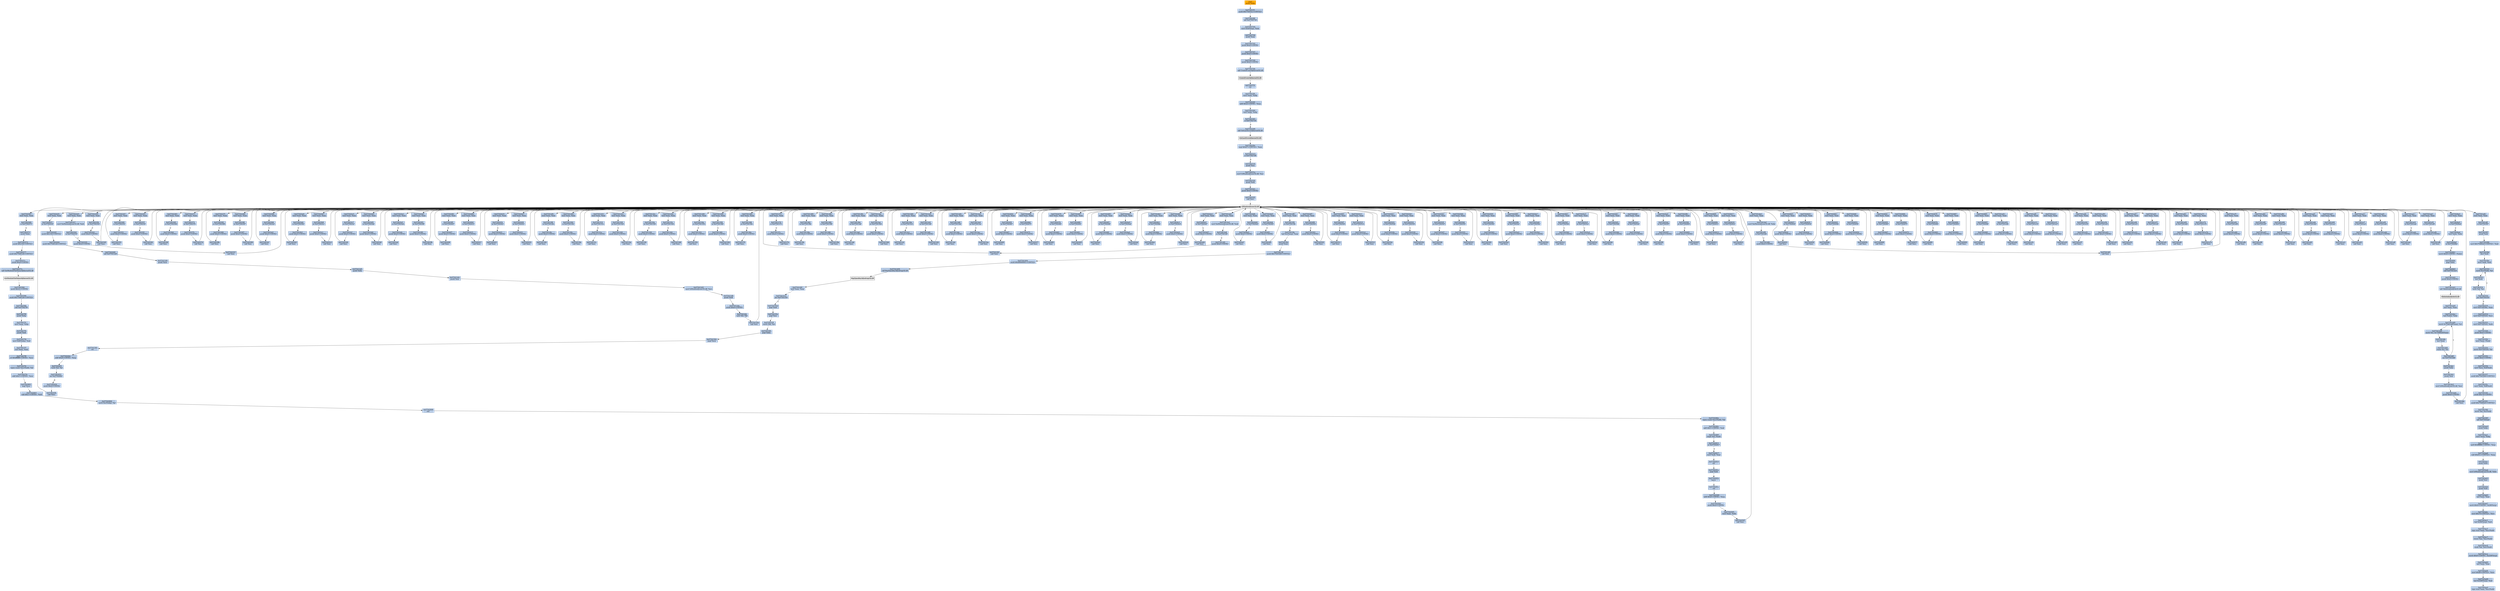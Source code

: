 digraph G {
node[shape=rectangle,style=filled,fillcolor=lightsteelblue,color=lightsteelblue]
bgcolor="transparent"
a0x075422f0pushl_ebp[label="start\npushl %ebp",fillcolor="orange",color="lightgrey"];
a0x075422f1pushl_0x75453ccUINT32[label="0x075422f1\npushl $0x75453cc<UINT32>"];
a0x075422f6call_0x07543740[label="0x075422f6\ncall 0x07543740"];
a0x07543740movl_0x4esp__eax[label="0x07543740\nmovl 0x4(%esp), %eax"];
a0x07543744pushl_eax[label="0x07543744\npushl %eax"];
a0x07543745pushl_0x0UINT8[label="0x07543745\npushl $0x0<UINT8>"];
a0x07543747pushl_0x0UINT8[label="0x07543747\npushl $0x0<UINT8>"];
a0x07543749pushl_0x0UINT8[label="0x07543749\npushl $0x0<UINT8>"];
a0x0754374bcall_CreateEventA_kernel32_dll[label="0x0754374b\ncall CreateEventA@kernel32.dll"];
CreateEventA_kernel32_dll[label="CreateEventA@kernel32.dll",fillcolor="lightgrey",color="lightgrey"];
a0x07543751ret[label="0x07543751\nret"];
a0x075422fbmovl_eax_ebp[label="0x075422fb\nmovl %eax, %ebp"];
a0x075422fdaddl_0x4UINT8_esp[label="0x075422fd\naddl $0x4<UINT8>, %esp"];
a0x07542300testl_ebp_ebp[label="0x07542300\ntestl %ebp, %ebp"];
a0x07542302je_0x075427e0[label="0x07542302\nje 0x075427e0"];
a0x07542308call_GetLastError_kernel32_dll[label="0x07542308\ncall GetLastError@kernel32.dll"];
GetLastError_kernel32_dll[label="GetLastError@kernel32.dll",fillcolor="lightgrey",color="lightgrey"];
a0x0754230ecmpl_0xb7UINT32_eax[label="0x0754230e\ncmpl $0xb7<UINT32>, %eax"];
a0x07542313je_0x075427d9[label="0x07542313\nje 0x075427d9"];
a0x07542319pushl_esi[label="0x07542319\npushl %esi"];
a0x0754231amovl_IsWindow_user32_dll_esi[label="0x0754231a\nmovl IsWindow@user32.dll, %esi"];
a0x07542320pushl_edi[label="0x07542320\npushl %edi"];
a0x07542321pushl_0x0UINT8[label="0x07542321\npushl $0x0<UINT8>"];
a0x07542323call_esi[label="0x07542323\ncall %esi"];
IsWindow_user32_dll[label="IsWindow@user32.dll",fillcolor="lightgrey",color="lightgrey"];
a0x07542325testl_eax_eax[label="0x07542325\ntestl %eax, %eax"];
a0x07542327movl_SetParent_user32_dll_edi[label="0x07542327\nmovl SetParent@user32.dll, %edi"];
a0x0754232dje_0x07542335[label="0x0754232d\nje 0x07542335"];
a0x07542335pushl_0x0UINT8[label="0x07542335\npushl $0x0<UINT8>"];
a0x07542337call_esi[label="0x07542337\ncall %esi"];
a0x07542339testl_eax_eax[label="0x07542339\ntestl %eax, %eax"];
a0x0754233bje_0x07542343[label="0x0754233b\nje 0x07542343"];
a0x07542343pushl_0x0UINT8[label="0x07542343\npushl $0x0<UINT8>"];
a0x07542345call_esi[label="0x07542345\ncall %esi"];
a0x07542347testl_eax_eax[label="0x07542347\ntestl %eax, %eax"];
a0x07542349je_0x07542351[label="0x07542349\nje 0x07542351"];
a0x07542351pushl_0x0UINT8[label="0x07542351\npushl $0x0<UINT8>"];
a0x07542353call_esi[label="0x07542353\ncall %esi"];
a0x07542355testl_eax_eax[label="0x07542355\ntestl %eax, %eax"];
a0x07542357je_0x0754235f[label="0x07542357\nje 0x0754235f"];
a0x0754235fpushl_0x0UINT8[label="0x0754235f\npushl $0x0<UINT8>"];
a0x07542361call_esi[label="0x07542361\ncall %esi"];
a0x07542363testl_eax_eax[label="0x07542363\ntestl %eax, %eax"];
a0x07542365je_0x0754236d[label="0x07542365\nje 0x0754236d"];
a0x0754236dpushl_0x0UINT8[label="0x0754236d\npushl $0x0<UINT8>"];
a0x0754236fcall_esi[label="0x0754236f\ncall %esi"];
a0x07542371testl_eax_eax[label="0x07542371\ntestl %eax, %eax"];
a0x07542373je_0x0754237b[label="0x07542373\nje 0x0754237b"];
a0x0754237bpushl_0x0UINT8[label="0x0754237b\npushl $0x0<UINT8>"];
a0x0754237dcall_esi[label="0x0754237d\ncall %esi"];
a0x0754237ftestl_eax_eax[label="0x0754237f\ntestl %eax, %eax"];
a0x07542381je_0x07542389[label="0x07542381\nje 0x07542389"];
a0x07542389pushl_0x0UINT8[label="0x07542389\npushl $0x0<UINT8>"];
a0x0754238bcall_esi[label="0x0754238b\ncall %esi"];
a0x0754238dtestl_eax_eax[label="0x0754238d\ntestl %eax, %eax"];
a0x0754238fje_0x07542397[label="0x0754238f\nje 0x07542397"];
a0x07542397pushl_0x0UINT8[label="0x07542397\npushl $0x0<UINT8>"];
a0x07542399call_esi[label="0x07542399\ncall %esi"];
a0x0754239btestl_eax_eax[label="0x0754239b\ntestl %eax, %eax"];
a0x0754239dje_0x075423a5[label="0x0754239d\nje 0x075423a5"];
a0x075423a5pushl_0x0UINT8[label="0x075423a5\npushl $0x0<UINT8>"];
a0x075423a7call_esi[label="0x075423a7\ncall %esi"];
a0x075423a9testl_eax_eax[label="0x075423a9\ntestl %eax, %eax"];
a0x075423abje_0x075423b3[label="0x075423ab\nje 0x075423b3"];
a0x075423b3pushl_0x0UINT8[label="0x075423b3\npushl $0x0<UINT8>"];
a0x075423b5call_esi[label="0x075423b5\ncall %esi"];
a0x075423b7testl_eax_eax[label="0x075423b7\ntestl %eax, %eax"];
a0x075423b9je_0x075423c1[label="0x075423b9\nje 0x075423c1"];
a0x075423c1pushl_0x0UINT8[label="0x075423c1\npushl $0x0<UINT8>"];
a0x075423c3call_esi[label="0x075423c3\ncall %esi"];
a0x075423c5testl_eax_eax[label="0x075423c5\ntestl %eax, %eax"];
a0x075423c7je_0x075423cf[label="0x075423c7\nje 0x075423cf"];
a0x075423cfpushl_0x0UINT8[label="0x075423cf\npushl $0x0<UINT8>"];
a0x075423d1call_esi[label="0x075423d1\ncall %esi"];
a0x075423d3testl_eax_eax[label="0x075423d3\ntestl %eax, %eax"];
a0x075423d5je_0x075423dd[label="0x075423d5\nje 0x075423dd"];
a0x075423ddpushl_0x0UINT8[label="0x075423dd\npushl $0x0<UINT8>"];
a0x075423dfcall_esi[label="0x075423df\ncall %esi"];
a0x075423e1testl_eax_eax[label="0x075423e1\ntestl %eax, %eax"];
a0x075423e3je_0x075423eb[label="0x075423e3\nje 0x075423eb"];
a0x075423ebpushl_0x0UINT8[label="0x075423eb\npushl $0x0<UINT8>"];
a0x075423edcall_esi[label="0x075423ed\ncall %esi"];
a0x075423eftestl_eax_eax[label="0x075423ef\ntestl %eax, %eax"];
a0x075423f1je_0x075423f9[label="0x075423f1\nje 0x075423f9"];
a0x075423f9pushl_0x0UINT8[label="0x075423f9\npushl $0x0<UINT8>"];
a0x075423fbcall_esi[label="0x075423fb\ncall %esi"];
a0x075423fdtestl_eax_eax[label="0x075423fd\ntestl %eax, %eax"];
a0x075423ffje_0x07542407[label="0x075423ff\nje 0x07542407"];
a0x07542407pushl_0x0UINT8[label="0x07542407\npushl $0x0<UINT8>"];
a0x07542409call_esi[label="0x07542409\ncall %esi"];
a0x0754240btestl_eax_eax[label="0x0754240b\ntestl %eax, %eax"];
a0x0754240dje_0x07542415[label="0x0754240d\nje 0x07542415"];
a0x07542415pushl_0x0UINT8[label="0x07542415\npushl $0x0<UINT8>"];
a0x07542417call_esi[label="0x07542417\ncall %esi"];
a0x07542419testl_eax_eax[label="0x07542419\ntestl %eax, %eax"];
a0x0754241bje_0x07542423[label="0x0754241b\nje 0x07542423"];
a0x07542423pushl_0x0UINT8[label="0x07542423\npushl $0x0<UINT8>"];
a0x07542425call_esi[label="0x07542425\ncall %esi"];
a0x07542427testl_eax_eax[label="0x07542427\ntestl %eax, %eax"];
a0x07542429je_0x07542431[label="0x07542429\nje 0x07542431"];
a0x07542431pushl_0x0UINT8[label="0x07542431\npushl $0x0<UINT8>"];
a0x07542433call_esi[label="0x07542433\ncall %esi"];
a0x07542435testl_eax_eax[label="0x07542435\ntestl %eax, %eax"];
a0x07542437je_0x0754243f[label="0x07542437\nje 0x0754243f"];
a0x0754243fpushl_0x104UINT32[label="0x0754243f\npushl $0x104<UINT32>"];
a0x07542444pushl_0x75461e8UINT32[label="0x07542444\npushl $0x75461e8<UINT32>"];
a0x07542449call_0x075412d0[label="0x07542449\ncall 0x075412d0"];
a0x075412d0pushl_ecx[label="0x075412d0\npushl %ecx"];
a0x075412d1pushl_ebx[label="0x075412d1\npushl %ebx"];
a0x075412d2pushl_esi[label="0x075412d2\npushl %esi"];
a0x075412d3movl_IsWindow_user32_dll_esi[label="0x075412d3\nmovl IsWindow@user32.dll, %esi"];
a0x075412d9pushl_edi[label="0x075412d9\npushl %edi"];
a0x075412dapushl_0x0UINT8[label="0x075412da\npushl $0x0<UINT8>"];
a0x075412dcxorb_bl_bl[label="0x075412dc\nxorb %bl, %bl"];
a0x075412decall_esi[label="0x075412de\ncall %esi"];
a0x075412e0testl_eax_eax[label="0x075412e0\ntestl %eax, %eax"];
a0x075412e2movl_SetParent_user32_dll_edi[label="0x075412e2\nmovl SetParent@user32.dll, %edi"];
a0x075412e8je_0x075412f0[label="0x075412e8\nje 0x075412f0"];
a0x075412f0pushl_0x0UINT8[label="0x075412f0\npushl $0x0<UINT8>"];
a0x075412f2call_esi[label="0x075412f2\ncall %esi"];
a0x075412f4testl_eax_eax[label="0x075412f4\ntestl %eax, %eax"];
a0x075412f6je_0x075412fe[label="0x075412f6\nje 0x075412fe"];
a0x075412fepushl_0x0UINT8[label="0x075412fe\npushl $0x0<UINT8>"];
a0x07541300call_esi[label="0x07541300\ncall %esi"];
a0x07541302testl_eax_eax[label="0x07541302\ntestl %eax, %eax"];
a0x07541304je_0x0754130c[label="0x07541304\nje 0x0754130c"];
a0x0754130cpushl_0x0UINT8[label="0x0754130c\npushl $0x0<UINT8>"];
a0x0754130ecall_esi[label="0x0754130e\ncall %esi"];
a0x07541310testl_eax_eax[label="0x07541310\ntestl %eax, %eax"];
a0x07541312je_0x0754131a[label="0x07541312\nje 0x0754131a"];
a0x0754131apushl_0x0UINT8[label="0x0754131a\npushl $0x0<UINT8>"];
a0x0754131ccall_esi[label="0x0754131c\ncall %esi"];
a0x0754131etestl_eax_eax[label="0x0754131e\ntestl %eax, %eax"];
a0x07541320je_0x07541328[label="0x07541320\nje 0x07541328"];
a0x07541328pushl_0x0UINT8[label="0x07541328\npushl $0x0<UINT8>"];
a0x0754132acall_esi[label="0x0754132a\ncall %esi"];
a0x0754132ctestl_eax_eax[label="0x0754132c\ntestl %eax, %eax"];
a0x0754132eje_0x07541336[label="0x0754132e\nje 0x07541336"];
a0x07541336pushl_0x0UINT8[label="0x07541336\npushl $0x0<UINT8>"];
a0x07541338call_esi[label="0x07541338\ncall %esi"];
a0x0754133atestl_eax_eax[label="0x0754133a\ntestl %eax, %eax"];
a0x0754133cje_0x07541344[label="0x0754133c\nje 0x07541344"];
a0x07541344pushl_0x0UINT8[label="0x07541344\npushl $0x0<UINT8>"];
a0x07541346call_esi[label="0x07541346\ncall %esi"];
a0x07541348testl_eax_eax[label="0x07541348\ntestl %eax, %eax"];
a0x0754134aje_0x07541352[label="0x0754134a\nje 0x07541352"];
a0x07541352pushl_0x0UINT8[label="0x07541352\npushl $0x0<UINT8>"];
a0x07541354call_esi[label="0x07541354\ncall %esi"];
a0x07541356testl_eax_eax[label="0x07541356\ntestl %eax, %eax"];
a0x07541358je_0x07541360[label="0x07541358\nje 0x07541360"];
a0x07541360pushl_0x0UINT8[label="0x07541360\npushl $0x0<UINT8>"];
a0x07541362call_esi[label="0x07541362\ncall %esi"];
a0x07541364testl_eax_eax[label="0x07541364\ntestl %eax, %eax"];
a0x07541366je_0x0754136e[label="0x07541366\nje 0x0754136e"];
a0x0754136epushl_0x0UINT8[label="0x0754136e\npushl $0x0<UINT8>"];
a0x07541370call_esi[label="0x07541370\ncall %esi"];
a0x07541372testl_eax_eax[label="0x07541372\ntestl %eax, %eax"];
a0x07541374je_0x0754137c[label="0x07541374\nje 0x0754137c"];
a0x0754137cpushl_0x0UINT8[label="0x0754137c\npushl $0x0<UINT8>"];
a0x0754137ecall_esi[label="0x0754137e\ncall %esi"];
a0x07541380testl_eax_eax[label="0x07541380\ntestl %eax, %eax"];
a0x07541382je_0x0754138a[label="0x07541382\nje 0x0754138a"];
a0x0754138apushl_0x0UINT8[label="0x0754138a\npushl $0x0<UINT8>"];
a0x0754138ccall_esi[label="0x0754138c\ncall %esi"];
a0x0754138etestl_eax_eax[label="0x0754138e\ntestl %eax, %eax"];
a0x07541390je_0x07541398[label="0x07541390\nje 0x07541398"];
a0x07541398pushl_0x0UINT8[label="0x07541398\npushl $0x0<UINT8>"];
a0x0754139acall_esi[label="0x0754139a\ncall %esi"];
a0x0754139ctestl_eax_eax[label="0x0754139c\ntestl %eax, %eax"];
a0x0754139eje_0x075413a6[label="0x0754139e\nje 0x075413a6"];
a0x075413a6pushl_0x0UINT8[label="0x075413a6\npushl $0x0<UINT8>"];
a0x075413a8call_esi[label="0x075413a8\ncall %esi"];
a0x075413aatestl_eax_eax[label="0x075413aa\ntestl %eax, %eax"];
a0x075413acje_0x075413b4[label="0x075413ac\nje 0x075413b4"];
a0x075413b4pushl_0x0UINT8[label="0x075413b4\npushl $0x0<UINT8>"];
a0x075413b6call_esi[label="0x075413b6\ncall %esi"];
a0x075413b8testl_eax_eax[label="0x075413b8\ntestl %eax, %eax"];
a0x075413baje_0x075413c2[label="0x075413ba\nje 0x075413c2"];
a0x075413c2pushl_0x0UINT8[label="0x075413c2\npushl $0x0<UINT8>"];
a0x075413c4call_esi[label="0x075413c4\ncall %esi"];
a0x075413c6testl_eax_eax[label="0x075413c6\ntestl %eax, %eax"];
a0x075413c8je_0x075413d0[label="0x075413c8\nje 0x075413d0"];
a0x075413d0pushl_0x0UINT8[label="0x075413d0\npushl $0x0<UINT8>"];
a0x075413d2call_esi[label="0x075413d2\ncall %esi"];
a0x075413d4testl_eax_eax[label="0x075413d4\ntestl %eax, %eax"];
a0x075413d6je_0x075413de[label="0x075413d6\nje 0x075413de"];
a0x075413depushl_0x0UINT8[label="0x075413de\npushl $0x0<UINT8>"];
a0x075413e0call_esi[label="0x075413e0\ncall %esi"];
a0x075413e2testl_eax_eax[label="0x075413e2\ntestl %eax, %eax"];
a0x075413e4je_0x075413ec[label="0x075413e4\nje 0x075413ec"];
a0x075413ecpushl_0x0UINT8[label="0x075413ec\npushl $0x0<UINT8>"];
a0x075413eecall_esi[label="0x075413ee\ncall %esi"];
a0x075413f0testl_eax_eax[label="0x075413f0\ntestl %eax, %eax"];
a0x075413f2je_0x075413fa[label="0x075413f2\nje 0x075413fa"];
a0x075413faleal_0xcesp__eax[label="0x075413fa\nleal 0xc(%esp), %eax"];
a0x075413fepushl_eax[label="0x075413fe\npushl %eax"];
a0x075413ffpushl_0x7545328UINT32[label="0x075413ff\npushl $0x7545328<UINT32>"];
a0x07541404pushl_0x80000001UINT32[label="0x07541404\npushl $0x80000001<UINT32>"];
a0x07541409call_RegOpenKeyA_advapi32_dll[label="0x07541409\ncall RegOpenKeyA@advapi32.dll"];
RegOpenKeyA_advapi32_dll[label="RegOpenKeyA@advapi32.dll",fillcolor="lightgrey",color="lightgrey"];
a0x0754140ftestl_eax_eax[label="0x0754140f\ntestl %eax, %eax"];
a0x07541411jne_0x0754155d[label="0x07541411\njne 0x0754155d"];
a0x0754155dpopl_edi[label="0x0754155d\npopl %edi"];
a0x0754155epopl_esi[label="0x0754155e\npopl %esi"];
a0x0754155fmovb_bl_al[label="0x0754155f\nmovb %bl, %al"];
a0x07541561popl_ebx[label="0x07541561\npopl %ebx"];
a0x07541562popl_ecx[label="0x07541562\npopl %ecx"];
a0x07541563ret[label="0x07541563\nret"];
a0x0754244eaddl_0x8UINT8_esp[label="0x0754244e\naddl $0x8<UINT8>, %esp"];
a0x07542451testb_al_al[label="0x07542451\ntestb %al, %al"];
a0x07542453jne_0x075426b5[label="0x07542453\njne 0x075426b5"];
a0x07542459pushl_0x0UINT8[label="0x07542459\npushl $0x0<UINT8>"];
a0x0754245bcall_esi[label="0x0754245b\ncall %esi"];
a0x0754245dtestl_eax_eax[label="0x0754245d\ntestl %eax, %eax"];
a0x0754245fje_0x07542467[label="0x0754245f\nje 0x07542467"];
a0x07542467pushl_0x0UINT8[label="0x07542467\npushl $0x0<UINT8>"];
a0x07542469call_esi[label="0x07542469\ncall %esi"];
a0x0754246btestl_eax_eax[label="0x0754246b\ntestl %eax, %eax"];
a0x0754246dje_0x07542475[label="0x0754246d\nje 0x07542475"];
a0x07542475pushl_0x0UINT8[label="0x07542475\npushl $0x0<UINT8>"];
a0x07542477call_esi[label="0x07542477\ncall %esi"];
a0x07542479testl_eax_eax[label="0x07542479\ntestl %eax, %eax"];
a0x0754247bje_0x07542483[label="0x0754247b\nje 0x07542483"];
a0x07542483pushl_0x0UINT8[label="0x07542483\npushl $0x0<UINT8>"];
a0x07542485call_esi[label="0x07542485\ncall %esi"];
a0x07542487testl_eax_eax[label="0x07542487\ntestl %eax, %eax"];
a0x07542489je_0x07542491[label="0x07542489\nje 0x07542491"];
a0x07542491pushl_0x0UINT8[label="0x07542491\npushl $0x0<UINT8>"];
a0x07542493call_esi[label="0x07542493\ncall %esi"];
a0x07542495testl_eax_eax[label="0x07542495\ntestl %eax, %eax"];
a0x07542497je_0x0754249f[label="0x07542497\nje 0x0754249f"];
a0x0754249fpushl_0x0UINT8[label="0x0754249f\npushl $0x0<UINT8>"];
a0x075424a1call_esi[label="0x075424a1\ncall %esi"];
a0x075424a3testl_eax_eax[label="0x075424a3\ntestl %eax, %eax"];
a0x075424a5je_0x075424ad[label="0x075424a5\nje 0x075424ad"];
a0x075424adpushl_0x0UINT8[label="0x075424ad\npushl $0x0<UINT8>"];
a0x075424afcall_esi[label="0x075424af\ncall %esi"];
a0x075424b1testl_eax_eax[label="0x075424b1\ntestl %eax, %eax"];
a0x075424b3je_0x075424bb[label="0x075424b3\nje 0x075424bb"];
a0x075424bbpushl_0x0UINT8[label="0x075424bb\npushl $0x0<UINT8>"];
a0x075424bdcall_esi[label="0x075424bd\ncall %esi"];
a0x075424bftestl_eax_eax[label="0x075424bf\ntestl %eax, %eax"];
a0x075424c1je_0x075424c9[label="0x075424c1\nje 0x075424c9"];
a0x075424c9pushl_0x0UINT8[label="0x075424c9\npushl $0x0<UINT8>"];
a0x075424cbcall_esi[label="0x075424cb\ncall %esi"];
a0x075424cdtestl_eax_eax[label="0x075424cd\ntestl %eax, %eax"];
a0x075424cfje_0x075424d7[label="0x075424cf\nje 0x075424d7"];
a0x075424d7pushl_0x0UINT8[label="0x075424d7\npushl $0x0<UINT8>"];
a0x075424d9call_esi[label="0x075424d9\ncall %esi"];
a0x075424dbtestl_eax_eax[label="0x075424db\ntestl %eax, %eax"];
a0x075424ddje_0x075424e5[label="0x075424dd\nje 0x075424e5"];
a0x075424e5pushl_0x0UINT8[label="0x075424e5\npushl $0x0<UINT8>"];
a0x075424e7call_esi[label="0x075424e7\ncall %esi"];
a0x075424e9testl_eax_eax[label="0x075424e9\ntestl %eax, %eax"];
a0x075424ebje_0x075424f3[label="0x075424eb\nje 0x075424f3"];
a0x075424f3pushl_0x0UINT8[label="0x075424f3\npushl $0x0<UINT8>"];
a0x075424f5call_esi[label="0x075424f5\ncall %esi"];
a0x075424f7testl_eax_eax[label="0x075424f7\ntestl %eax, %eax"];
a0x075424f9je_0x07542501[label="0x075424f9\nje 0x07542501"];
a0x07542501pushl_0x0UINT8[label="0x07542501\npushl $0x0<UINT8>"];
a0x07542503call_esi[label="0x07542503\ncall %esi"];
a0x07542505testl_eax_eax[label="0x07542505\ntestl %eax, %eax"];
a0x07542507je_0x0754250f[label="0x07542507\nje 0x0754250f"];
a0x0754250fpushl_0x0UINT8[label="0x0754250f\npushl $0x0<UINT8>"];
a0x07542511call_esi[label="0x07542511\ncall %esi"];
a0x07542513testl_eax_eax[label="0x07542513\ntestl %eax, %eax"];
a0x07542515je_0x0754251d[label="0x07542515\nje 0x0754251d"];
a0x0754251dpushl_0x0UINT8[label="0x0754251d\npushl $0x0<UINT8>"];
a0x0754251fcall_esi[label="0x0754251f\ncall %esi"];
a0x07542521testl_eax_eax[label="0x07542521\ntestl %eax, %eax"];
a0x07542523je_0x0754252b[label="0x07542523\nje 0x0754252b"];
a0x0754252bpushl_0x0UINT8[label="0x0754252b\npushl $0x0<UINT8>"];
a0x0754252dcall_esi[label="0x0754252d\ncall %esi"];
a0x0754252ftestl_eax_eax[label="0x0754252f\ntestl %eax, %eax"];
a0x07542531je_0x07542539[label="0x07542531\nje 0x07542539"];
a0x07542539pushl_0x0UINT8[label="0x07542539\npushl $0x0<UINT8>"];
a0x0754253bcall_esi[label="0x0754253b\ncall %esi"];
a0x0754253dtestl_eax_eax[label="0x0754253d\ntestl %eax, %eax"];
a0x0754253fje_0x07542547[label="0x0754253f\nje 0x07542547"];
a0x07542547pushl_0x0UINT8[label="0x07542547\npushl $0x0<UINT8>"];
a0x07542549call_esi[label="0x07542549\ncall %esi"];
a0x0754254btestl_eax_eax[label="0x0754254b\ntestl %eax, %eax"];
a0x0754254dje_0x07542555[label="0x0754254d\nje 0x07542555"];
a0x07542555pushl_0x0UINT8[label="0x07542555\npushl $0x0<UINT8>"];
a0x07542557call_esi[label="0x07542557\ncall %esi"];
a0x07542559testl_eax_eax[label="0x07542559\ntestl %eax, %eax"];
a0x0754255bje_0x07542563[label="0x0754255b\nje 0x07542563"];
a0x07542563pushl_0x0UINT8[label="0x07542563\npushl $0x0<UINT8>"];
a0x07542565call_esi[label="0x07542565\ncall %esi"];
a0x07542567testl_eax_eax[label="0x07542567\ntestl %eax, %eax"];
a0x07542569je_0x07542571[label="0x07542569\nje 0x07542571"];
a0x07542571pushl_ebx[label="0x07542571\npushl %ebx"];
a0x07542572pushl_0x104UINT32[label="0x07542572\npushl $0x104<UINT32>"];
a0x07542577pushl_0x75461e8UINT32[label="0x07542577\npushl $0x75461e8<UINT32>"];
a0x0754257cpushl_0x0UINT8[label="0x0754257c\npushl $0x0<UINT8>"];
a0x0754257ecall_GetModuleFileNameA_kernel32_dll[label="0x0754257e\ncall GetModuleFileNameA@kernel32.dll"];
GetModuleFileNameA_kernel32_dll[label="GetModuleFileNameA@kernel32.dll",fillcolor="lightgrey",color="lightgrey"];
a0x07542584pushl_0x5cUINT8[label="0x07542584\npushl $0x5c<UINT8>"];
a0x07542586pushl_0x75461e8UINT32[label="0x07542586\npushl $0x75461e8<UINT32>"];
a0x0754258bcall_0x075427f0[label="0x0754258b\ncall 0x075427f0"];
a0x075427f0pushl_ebp[label="0x075427f0\npushl %ebp"];
a0x075427f1movl_esp_ebp[label="0x075427f1\nmovl %esp, %ebp"];
a0x075427f3pushl_edi[label="0x075427f3\npushl %edi"];
a0x075427f4movl_0x8ebp__edi[label="0x075427f4\nmovl 0x8(%ebp), %edi"];
a0x075427f7xorl_eax_eax[label="0x075427f7\nxorl %eax, %eax"];
a0x075427f9orl_0xffffffffUINT8_ecx[label="0x075427f9\norl $0xffffffff<UINT8>, %ecx"];
a0x075427fcrepnz_scasb_es_edi__al[label="0x075427fc\nrepnz scasb %es:(%edi), %al"];
a0x075427feaddl_0x1UINT8_ecx[label="0x075427fe\naddl $0x1<UINT8>, %ecx"];
a0x07542801negl_ecx[label="0x07542801\nnegl %ecx"];
a0x07542803subl_0x1UINT8_edi[label="0x07542803\nsubl $0x1<UINT8>, %edi"];
a0x07542806movb_0xcebp__al[label="0x07542806\nmovb 0xc(%ebp), %al"];
a0x07542809std_[label="0x07542809\nstd "];
a0x0754280arepnz_scasb_es_edi__al[label="0x0754280a\nrepnz scasb %es:(%edi), %al"];
a0x0754280caddl_0x1UINT8_edi[label="0x0754280c\naddl $0x1<UINT8>, %edi"];
a0x0754280fcmpb_al_edi_[label="0x0754280f\ncmpb %al, (%edi)"];
a0x07542811je_0x07542817[label="0x07542811\nje 0x07542817"];
a0x07542817movl_edi_eax[label="0x07542817\nmovl %edi, %eax"];
a0x07542819cld_[label="0x07542819\ncld "];
a0x0754281apopl_edi[label="0x0754281a\npopl %edi"];
a0x0754281bleave_[label="0x0754281b\nleave "];
a0x0754281cret[label="0x0754281c\nret"];
a0x07542590addl_0x8UINT8_esp[label="0x07542590\naddl $0x8<UINT8>, %esp"];
a0x07542593pushl_0x0UINT8[label="0x07542593\npushl $0x0<UINT8>"];
a0x07542595movl_eax_ebx[label="0x07542595\nmovl %eax, %ebx"];
a0x07542597call_esi[label="0x07542597\ncall %esi"];
a0x07542599testl_eax_eax[label="0x07542599\ntestl %eax, %eax"];
a0x0754259bje_0x075425a3[label="0x0754259b\nje 0x075425a3"];
a0x075425a3pushl_0x0UINT8[label="0x075425a3\npushl $0x0<UINT8>"];
a0x075425a5call_esi[label="0x075425a5\ncall %esi"];
a0x075425a7testl_eax_eax[label="0x075425a7\ntestl %eax, %eax"];
a0x075425a9je_0x075425b1[label="0x075425a9\nje 0x075425b1"];
a0x075425b1pushl_0x0UINT8[label="0x075425b1\npushl $0x0<UINT8>"];
a0x075425b3call_esi[label="0x075425b3\ncall %esi"];
a0x075425b5testl_eax_eax[label="0x075425b5\ntestl %eax, %eax"];
a0x075425b7je_0x075425bf[label="0x075425b7\nje 0x075425bf"];
a0x075425bfpushl_0x0UINT8[label="0x075425bf\npushl $0x0<UINT8>"];
a0x075425c1call_esi[label="0x075425c1\ncall %esi"];
a0x075425c3testl_eax_eax[label="0x075425c3\ntestl %eax, %eax"];
a0x075425c5je_0x075425cd[label="0x075425c5\nje 0x075425cd"];
a0x075425cdpushl_0x0UINT8[label="0x075425cd\npushl $0x0<UINT8>"];
a0x075425cfcall_esi[label="0x075425cf\ncall %esi"];
a0x075425d1testl_eax_eax[label="0x075425d1\ntestl %eax, %eax"];
a0x075425d3je_0x075425db[label="0x075425d3\nje 0x075425db"];
a0x075425dbpushl_0x0UINT8[label="0x075425db\npushl $0x0<UINT8>"];
a0x075425ddcall_esi[label="0x075425dd\ncall %esi"];
a0x075425dftestl_eax_eax[label="0x075425df\ntestl %eax, %eax"];
a0x075425e1je_0x075425e9[label="0x075425e1\nje 0x075425e9"];
a0x075425e9pushl_0x0UINT8[label="0x075425e9\npushl $0x0<UINT8>"];
a0x075425ebcall_esi[label="0x075425eb\ncall %esi"];
a0x075425edtestl_eax_eax[label="0x075425ed\ntestl %eax, %eax"];
a0x075425efje_0x075425f7[label="0x075425ef\nje 0x075425f7"];
a0x075425f7pushl_0x0UINT8[label="0x075425f7\npushl $0x0<UINT8>"];
a0x075425f9call_esi[label="0x075425f9\ncall %esi"];
a0x075425fbtestl_eax_eax[label="0x075425fb\ntestl %eax, %eax"];
a0x075425fdje_0x07542605[label="0x075425fd\nje 0x07542605"];
a0x07542605pushl_0x0UINT8[label="0x07542605\npushl $0x0<UINT8>"];
a0x07542607call_esi[label="0x07542607\ncall %esi"];
a0x07542609testl_eax_eax[label="0x07542609\ntestl %eax, %eax"];
a0x0754260bje_0x07542613[label="0x0754260b\nje 0x07542613"];
a0x07542613pushl_0x0UINT8[label="0x07542613\npushl $0x0<UINT8>"];
a0x07542615call_esi[label="0x07542615\ncall %esi"];
a0x07542617testl_eax_eax[label="0x07542617\ntestl %eax, %eax"];
a0x07542619je_0x07542621[label="0x07542619\nje 0x07542621"];
a0x07542621pushl_0x0UINT8[label="0x07542621\npushl $0x0<UINT8>"];
a0x07542623call_esi[label="0x07542623\ncall %esi"];
a0x07542625testl_eax_eax[label="0x07542625\ntestl %eax, %eax"];
a0x07542627je_0x0754262f[label="0x07542627\nje 0x0754262f"];
a0x0754262fpushl_0x0UINT8[label="0x0754262f\npushl $0x0<UINT8>"];
a0x07542631call_esi[label="0x07542631\ncall %esi"];
a0x07542633testl_eax_eax[label="0x07542633\ntestl %eax, %eax"];
a0x07542635je_0x0754263d[label="0x07542635\nje 0x0754263d"];
a0x0754263dpushl_0x0UINT8[label="0x0754263d\npushl $0x0<UINT8>"];
a0x0754263fcall_esi[label="0x0754263f\ncall %esi"];
a0x07542641testl_eax_eax[label="0x07542641\ntestl %eax, %eax"];
a0x07542643je_0x0754264b[label="0x07542643\nje 0x0754264b"];
a0x0754264bpushl_0x0UINT8[label="0x0754264b\npushl $0x0<UINT8>"];
a0x0754264dcall_esi[label="0x0754264d\ncall %esi"];
a0x0754264ftestl_eax_eax[label="0x0754264f\ntestl %eax, %eax"];
a0x07542651je_0x07542659[label="0x07542651\nje 0x07542659"];
a0x07542659pushl_0x0UINT8[label="0x07542659\npushl $0x0<UINT8>"];
a0x0754265bcall_esi[label="0x0754265b\ncall %esi"];
a0x0754265dtestl_eax_eax[label="0x0754265d\ntestl %eax, %eax"];
a0x0754265fje_0x07542667[label="0x0754265f\nje 0x07542667"];
a0x07542667pushl_0x0UINT8[label="0x07542667\npushl $0x0<UINT8>"];
a0x07542669call_esi[label="0x07542669\ncall %esi"];
a0x0754266btestl_eax_eax[label="0x0754266b\ntestl %eax, %eax"];
a0x0754266dje_0x07542675[label="0x0754266d\nje 0x07542675"];
a0x07542675pushl_0x0UINT8[label="0x07542675\npushl $0x0<UINT8>"];
a0x07542677call_esi[label="0x07542677\ncall %esi"];
a0x07542679testl_eax_eax[label="0x07542679\ntestl %eax, %eax"];
a0x0754267bje_0x07542683[label="0x0754267b\nje 0x07542683"];
a0x07542683pushl_0x0UINT8[label="0x07542683\npushl $0x0<UINT8>"];
a0x07542685call_esi[label="0x07542685\ncall %esi"];
a0x07542687testl_eax_eax[label="0x07542687\ntestl %eax, %eax"];
a0x07542689je_0x07542691[label="0x07542689\nje 0x07542691"];
a0x07542691pushl_0x0UINT8[label="0x07542691\npushl $0x0<UINT8>"];
a0x07542693call_esi[label="0x07542693\ncall %esi"];
a0x07542695testl_eax_eax[label="0x07542695\ntestl %eax, %eax"];
a0x07542697je_0x0754269f[label="0x07542697\nje 0x0754269f"];
a0x0754269fpushl_0x0UINT8[label="0x0754269f\npushl $0x0<UINT8>"];
a0x075426a1call_esi[label="0x075426a1\ncall %esi"];
a0x075426a3testl_eax_eax[label="0x075426a3\ntestl %eax, %eax"];
a0x075426a5je_0x075426ad[label="0x075426a5\nje 0x075426ad"];
a0x075426adtestl_ebx_ebx[label="0x075426ad\ntestl %ebx, %ebx"];
a0x075426afje_0x075426b4[label="0x075426af\nje 0x075426b4"];
a0x075426b1movb_0x0UINT8_ebx_[label="0x075426b1\nmovb $0x0<UINT8>, (%ebx)"];
a0x075426b4popl_ebx[label="0x075426b4\npopl %ebx"];
a0x075426b5call_0x07541dc0[label="0x075426b5\ncall 0x07541dc0"];
a0x07541dc0pushl_0x0UINT8[label="0x07541dc0\npushl $0x0<UINT8>"];
a0x07541dc2call_OleInitialize_ole32_dll[label="0x07541dc2\ncall OleInitialize@ole32.dll"];
OleInitialize_ole32_dll[label="OleInitialize@ole32.dll",fillcolor="lightgrey",color="lightgrey"];
a0x07541dc8xorl_eax_eax[label="0x07541dc8\nxorl %eax, %eax"];
a0x07541dcaleal_ebx__ebx[label="0x07541dca\nleal (%ebx), %ebx"];
a0x07541dd0movb_0x75461e8eax__cl[label="0x07541dd0\nmovb 0x75461e8(%eax), %cl"];
a0x07541dd6movb_cl_0x75460e0eax_[label="0x07541dd6\nmovb %cl, 0x75460e0(%eax)"];
a0x07541ddcincl_eax[label="0x07541ddc\nincl %eax"];
a0x07541dddtestb_cl_cl[label="0x07541ddd\ntestb %cl, %cl"];
a0x07541ddfjne_0x07541dd0[label="0x07541ddf\njne 0x07541dd0"];
a0x07541de1pushl_ebx[label="0x07541de1\npushl %ebx"];
a0x07541de2pushl_esi[label="0x07541de2\npushl %esi"];
a0x07541de3movl_IsWindow_user32_dll_esi[label="0x07541de3\nmovl IsWindow@user32.dll, %esi"];
a0x07541de9pushl_0x0UINT8[label="0x07541de9\npushl $0x0<UINT8>"];
a0x07541debcall_esi[label="0x07541deb\ncall %esi"];
a0x07541dedtestl_eax_eax[label="0x07541ded\ntestl %eax, %eax"];
a0x07541defmovl_SetParent_user32_dll_ebx[label="0x07541def\nmovl SetParent@user32.dll, %ebx"];
a0x07541df5je_0x07541dfd[label="0x07541df5\nje 0x07541dfd"];
a0x07541dfdpushl_0x0UINT8[label="0x07541dfd\npushl $0x0<UINT8>"];
a0x07541dffcall_esi[label="0x07541dff\ncall %esi"];
a0x07541e01testl_eax_eax[label="0x07541e01\ntestl %eax, %eax"];
a0x07541e03je_0x07541e0b[label="0x07541e03\nje 0x07541e0b"];
a0x07541e0bpushl_0x0UINT8[label="0x07541e0b\npushl $0x0<UINT8>"];
a0x07541e0dcall_esi[label="0x07541e0d\ncall %esi"];
a0x07541e0ftestl_eax_eax[label="0x07541e0f\ntestl %eax, %eax"];
a0x07541e11je_0x07541e19[label="0x07541e11\nje 0x07541e19"];
a0x07541e19pushl_0x0UINT8[label="0x07541e19\npushl $0x0<UINT8>"];
a0x07541e1bcall_esi[label="0x07541e1b\ncall %esi"];
a0x07541e1dtestl_eax_eax[label="0x07541e1d\ntestl %eax, %eax"];
a0x07541e1fje_0x07541e27[label="0x07541e1f\nje 0x07541e27"];
a0x07541e27pushl_0x0UINT8[label="0x07541e27\npushl $0x0<UINT8>"];
a0x07541e29call_esi[label="0x07541e29\ncall %esi"];
a0x07541e2btestl_eax_eax[label="0x07541e2b\ntestl %eax, %eax"];
a0x07541e2dje_0x07541e35[label="0x07541e2d\nje 0x07541e35"];
a0x07541e35pushl_0x0UINT8[label="0x07541e35\npushl $0x0<UINT8>"];
a0x07541e37call_esi[label="0x07541e37\ncall %esi"];
a0x07541e39testl_eax_eax[label="0x07541e39\ntestl %eax, %eax"];
a0x07541e3bje_0x07541e43[label="0x07541e3b\nje 0x07541e43"];
a0x07541e43pushl_0x0UINT8[label="0x07541e43\npushl $0x0<UINT8>"];
a0x07541e45call_esi[label="0x07541e45\ncall %esi"];
a0x07541e47testl_eax_eax[label="0x07541e47\ntestl %eax, %eax"];
a0x07541e49je_0x07541e51[label="0x07541e49\nje 0x07541e51"];
a0x07541e51pushl_0x0UINT8[label="0x07541e51\npushl $0x0<UINT8>"];
a0x07541e53call_esi[label="0x07541e53\ncall %esi"];
a0x07541e55testl_eax_eax[label="0x07541e55\ntestl %eax, %eax"];
a0x07541e57je_0x07541e5f[label="0x07541e57\nje 0x07541e5f"];
a0x07541e5fpushl_0x0UINT8[label="0x07541e5f\npushl $0x0<UINT8>"];
a0x07541e61call_esi[label="0x07541e61\ncall %esi"];
a0x07541e63testl_eax_eax[label="0x07541e63\ntestl %eax, %eax"];
a0x07541e65je_0x07541e6d[label="0x07541e65\nje 0x07541e6d"];
a0x07541e6dpushl_0x0UINT8[label="0x07541e6d\npushl $0x0<UINT8>"];
a0x07541e6fcall_esi[label="0x07541e6f\ncall %esi"];
a0x07541e71testl_eax_eax[label="0x07541e71\ntestl %eax, %eax"];
a0x07541e73je_0x07541e7b[label="0x07541e73\nje 0x07541e7b"];
a0x07541e7bpushl_0x0UINT8[label="0x07541e7b\npushl $0x0<UINT8>"];
a0x07541e7dcall_esi[label="0x07541e7d\ncall %esi"];
a0x07541e7ftestl_eax_eax[label="0x07541e7f\ntestl %eax, %eax"];
a0x07541e81je_0x07541e89[label="0x07541e81\nje 0x07541e89"];
a0x07541e89pushl_0x0UINT8[label="0x07541e89\npushl $0x0<UINT8>"];
a0x07541e8bcall_esi[label="0x07541e8b\ncall %esi"];
a0x07541e8dtestl_eax_eax[label="0x07541e8d\ntestl %eax, %eax"];
a0x07541e8fje_0x07541e97[label="0x07541e8f\nje 0x07541e97"];
a0x07541e97pushl_0x0UINT8[label="0x07541e97\npushl $0x0<UINT8>"];
a0x07541e99call_esi[label="0x07541e99\ncall %esi"];
a0x07541e9btestl_eax_eax[label="0x07541e9b\ntestl %eax, %eax"];
a0x07541e9dje_0x07541ea5[label="0x07541e9d\nje 0x07541ea5"];
a0x07541ea5pushl_0x0UINT8[label="0x07541ea5\npushl $0x0<UINT8>"];
a0x07541ea7call_esi[label="0x07541ea7\ncall %esi"];
a0x07541ea9testl_eax_eax[label="0x07541ea9\ntestl %eax, %eax"];
a0x07541eabje_0x07541eb3[label="0x07541eab\nje 0x07541eb3"];
a0x07541eb3pushl_0x0UINT8[label="0x07541eb3\npushl $0x0<UINT8>"];
a0x07541eb5call_esi[label="0x07541eb5\ncall %esi"];
a0x07541eb7testl_eax_eax[label="0x07541eb7\ntestl %eax, %eax"];
a0x07541eb9je_0x07541ec1[label="0x07541eb9\nje 0x07541ec1"];
a0x07541ec1pushl_0x0UINT8[label="0x07541ec1\npushl $0x0<UINT8>"];
a0x07541ec3call_esi[label="0x07541ec3\ncall %esi"];
a0x07541ec5testl_eax_eax[label="0x07541ec5\ntestl %eax, %eax"];
a0x07541ec7je_0x07541ecf[label="0x07541ec7\nje 0x07541ecf"];
a0x07541ecfpushl_0x0UINT8[label="0x07541ecf\npushl $0x0<UINT8>"];
a0x07541ed1call_esi[label="0x07541ed1\ncall %esi"];
a0x07541ed3testl_eax_eax[label="0x07541ed3\ntestl %eax, %eax"];
a0x07541ed5je_0x07541edd[label="0x07541ed5\nje 0x07541edd"];
a0x07541eddpushl_0x0UINT8[label="0x07541edd\npushl $0x0<UINT8>"];
a0x07541edfcall_esi[label="0x07541edf\ncall %esi"];
a0x07541ee1testl_eax_eax[label="0x07541ee1\ntestl %eax, %eax"];
a0x07541ee3je_0x07541eeb[label="0x07541ee3\nje 0x07541eeb"];
a0x07541eebpushl_0x0UINT8[label="0x07541eeb\npushl $0x0<UINT8>"];
a0x07541eedcall_esi[label="0x07541eed\ncall %esi"];
a0x07541eeftestl_eax_eax[label="0x07541eef\ntestl %eax, %eax"];
a0x07541ef1je_0x07541ef9[label="0x07541ef1\nje 0x07541ef9"];
a0x07541ef9pushl_0x0UINT8[label="0x07541ef9\npushl $0x0<UINT8>"];
a0x07541efbcall_esi[label="0x07541efb\ncall %esi"];
a0x07541efdtestl_eax_eax[label="0x07541efd\ntestl %eax, %eax"];
a0x07541effje_0x07541f07[label="0x07541eff\nje 0x07541f07"];
a0x07541f07pushl_edi[label="0x07541f07\npushl %edi"];
a0x07541f08movl_0x75460e0UINT32_edi[label="0x07541f08\nmovl $0x75460e0<UINT32>, %edi"];
a0x07541f0ddecl_edi[label="0x07541f0d\ndecl %edi"];
a0x07541f0emovl_edi_edi[label="0x07541f0e\nmovl %edi, %edi"];
a0x07541f10movb_0x1edi__al[label="0x07541f10\nmovb 0x1(%edi), %al"];
a0x07541f13incl_edi[label="0x07541f13\nincl %edi"];
a0x07541f14testb_al_al[label="0x07541f14\ntestb %al, %al"];
a0x07541f16jne_0x07541f10[label="0x07541f16\njne 0x07541f10"];
a0x07541f18movl_0x075453bc_eax[label="0x07541f18\nmovl 0x075453bc, %eax"];
a0x07541f1dmovl_0x075453c0_ecx[label="0x07541f1d\nmovl 0x075453c0, %ecx"];
a0x07541f23movl_0x075453c4_edx[label="0x07541f23\nmovl 0x075453c4, %edx"];
a0x07541f29pushl_0x0UINT8[label="0x07541f29\npushl $0x0<UINT8>"];
a0x07541f2bmovl_eax_edi_[label="0x07541f2b\nmovl %eax, (%edi)"];
a0x07541f2dmovb_0x075453c8_al[label="0x07541f2d\nmovb 0x075453c8, %al"];
a0x07541f32pushl_0x0UINT8[label="0x07541f32\npushl $0x0<UINT8>"];
a0x07541f34movl_ecx_0x4edi_[label="0x07541f34\nmovl %ecx, 0x4(%edi)"];
a0x07541f37pushl_0x75453b4UINT32[label="0x07541f37\npushl $0x75453b4<UINT32>"];
a0x07541f3cmovl_edx_0x8edi_[label="0x07541f3c\nmovl %edx, 0x8(%edi)"];
a0x07541f3fpushl_0x7dUINT8[label="0x07541f3f\npushl $0x7d<UINT8>"];
a0x07541f41pushl_0x75460e0UINT32[label="0x07541f41\npushl $0x75460e0<UINT32>"];
a0x07541f46movb_al_0xcedi_[label="0x07541f46\nmovb %al, 0xc(%edi)"];
a0x07541f49call_0x07543aa0[label="0x07541f49\ncall 0x07543aa0"];
a0x07543aa0pushl_ebp[label="0x07543aa0\npushl %ebp"];
a0x07543aa1movl_esp_ebp[label="0x07543aa1\nmovl %esp, %ebp"];
a0x07543aa3andl_0xfffffff8UINT8_esp[label="0x07543aa3\nandl $0xfffffff8<UINT8>, %esp"];
a0x07543aa6subl_0x61cUINT32_esp[label="0x07543aa6\nsubl $0x61c<UINT32>, %esp"];
a0x07543aacpushl_ebx[label="0x07543aac\npushl %ebx"];
a0x07543aadmovl_IsWindow_user32_dll_ebx[label="0x07543aad\nmovl IsWindow@user32.dll, %ebx"];
a0x07543ab3pushl_esi[label="0x07543ab3\npushl %esi"];
a0x07543ab4pushl_edi[label="0x07543ab4\npushl %edi"];
a0x07543ab5xorl_eax_eax[label="0x07543ab5\nxorl %eax, %eax"];
a0x07543ab7movb_0x0UINT8_0x28esp_[label="0x07543ab7\nmovb $0x0<UINT8>, 0x28(%esp)"];
a0x07543abcmovl_0x7fUINT32_ecx[label="0x07543abc\nmovl $0x7f<UINT32>, %ecx"];
a0x07543ac1leal_0x29esp__edi[label="0x07543ac1\nleal 0x29(%esp), %edi"];
a0x07543ac5repz_stosl_eax_es_edi_[label="0x07543ac5\nrepz stosl %eax, %es:(%edi)"];
a0x07543ac7stosw_ax_es_edi_[label="0x07543ac7\nstosw %ax, %es:(%edi)"];
a0x07543ac9stosb_al_es_edi_[label="0x07543ac9\nstosb %al, %es:(%edi)"];
a0x07543acamovb_0x0UINT8_0x228esp_[label="0x07543aca\nmovb $0x0<UINT8>, 0x228(%esp)"];
a0x07543ad2xorl_eax_eax[label="0x07543ad2\nxorl %eax, %eax"];
a0x07543ad4movl_0xffUINT32_ecx[label="0x07543ad4\nmovl $0xff<UINT32>, %ecx"];
a0x07543ad9leal_0x229esp__edi[label="0x07543ad9\nleal 0x229(%esp), %edi"];
a0x07543ae0repz_stosl_eax_es_edi_[label="0x07543ae0\nrepz stosl %eax, %es:(%edi)"];
a0x075422f0pushl_ebp -> a0x075422f1pushl_0x75453ccUINT32 [color="#000000"];
a0x075422f1pushl_0x75453ccUINT32 -> a0x075422f6call_0x07543740 [color="#000000"];
a0x075422f6call_0x07543740 -> a0x07543740movl_0x4esp__eax [color="#000000"];
a0x07543740movl_0x4esp__eax -> a0x07543744pushl_eax [color="#000000"];
a0x07543744pushl_eax -> a0x07543745pushl_0x0UINT8 [color="#000000"];
a0x07543745pushl_0x0UINT8 -> a0x07543747pushl_0x0UINT8 [color="#000000"];
a0x07543747pushl_0x0UINT8 -> a0x07543749pushl_0x0UINT8 [color="#000000"];
a0x07543749pushl_0x0UINT8 -> a0x0754374bcall_CreateEventA_kernel32_dll [color="#000000"];
a0x0754374bcall_CreateEventA_kernel32_dll -> CreateEventA_kernel32_dll [color="#000000"];
CreateEventA_kernel32_dll -> a0x07543751ret [color="#000000"];
a0x07543751ret -> a0x075422fbmovl_eax_ebp [color="#000000"];
a0x075422fbmovl_eax_ebp -> a0x075422fdaddl_0x4UINT8_esp [color="#000000"];
a0x075422fdaddl_0x4UINT8_esp -> a0x07542300testl_ebp_ebp [color="#000000"];
a0x07542300testl_ebp_ebp -> a0x07542302je_0x075427e0 [color="#000000"];
a0x07542302je_0x075427e0 -> a0x07542308call_GetLastError_kernel32_dll [color="#000000",label="F"];
a0x07542308call_GetLastError_kernel32_dll -> GetLastError_kernel32_dll [color="#000000"];
GetLastError_kernel32_dll -> a0x0754230ecmpl_0xb7UINT32_eax [color="#000000"];
a0x0754230ecmpl_0xb7UINT32_eax -> a0x07542313je_0x075427d9 [color="#000000"];
a0x07542313je_0x075427d9 -> a0x07542319pushl_esi [color="#000000",label="F"];
a0x07542319pushl_esi -> a0x0754231amovl_IsWindow_user32_dll_esi [color="#000000"];
a0x0754231amovl_IsWindow_user32_dll_esi -> a0x07542320pushl_edi [color="#000000"];
a0x07542320pushl_edi -> a0x07542321pushl_0x0UINT8 [color="#000000"];
a0x07542321pushl_0x0UINT8 -> a0x07542323call_esi [color="#000000"];
a0x07542323call_esi -> IsWindow_user32_dll [color="#000000"];
IsWindow_user32_dll -> a0x07542325testl_eax_eax [color="#000000"];
a0x07542325testl_eax_eax -> a0x07542327movl_SetParent_user32_dll_edi [color="#000000"];
a0x07542327movl_SetParent_user32_dll_edi -> a0x0754232dje_0x07542335 [color="#000000"];
a0x0754232dje_0x07542335 -> a0x07542335pushl_0x0UINT8 [color="#000000",label="T"];
a0x07542335pushl_0x0UINT8 -> a0x07542337call_esi [color="#000000"];
a0x07542337call_esi -> IsWindow_user32_dll [color="#000000"];
IsWindow_user32_dll -> a0x07542339testl_eax_eax [color="#000000"];
a0x07542339testl_eax_eax -> a0x0754233bje_0x07542343 [color="#000000"];
a0x0754233bje_0x07542343 -> a0x07542343pushl_0x0UINT8 [color="#000000",label="T"];
a0x07542343pushl_0x0UINT8 -> a0x07542345call_esi [color="#000000"];
a0x07542345call_esi -> IsWindow_user32_dll [color="#000000"];
IsWindow_user32_dll -> a0x07542347testl_eax_eax [color="#000000"];
a0x07542347testl_eax_eax -> a0x07542349je_0x07542351 [color="#000000"];
a0x07542349je_0x07542351 -> a0x07542351pushl_0x0UINT8 [color="#000000",label="T"];
a0x07542351pushl_0x0UINT8 -> a0x07542353call_esi [color="#000000"];
a0x07542353call_esi -> IsWindow_user32_dll [color="#000000"];
IsWindow_user32_dll -> a0x07542355testl_eax_eax [color="#000000"];
a0x07542355testl_eax_eax -> a0x07542357je_0x0754235f [color="#000000"];
a0x07542357je_0x0754235f -> a0x0754235fpushl_0x0UINT8 [color="#000000",label="T"];
a0x0754235fpushl_0x0UINT8 -> a0x07542361call_esi [color="#000000"];
a0x07542361call_esi -> IsWindow_user32_dll [color="#000000"];
IsWindow_user32_dll -> a0x07542363testl_eax_eax [color="#000000"];
a0x07542363testl_eax_eax -> a0x07542365je_0x0754236d [color="#000000"];
a0x07542365je_0x0754236d -> a0x0754236dpushl_0x0UINT8 [color="#000000",label="T"];
a0x0754236dpushl_0x0UINT8 -> a0x0754236fcall_esi [color="#000000"];
a0x0754236fcall_esi -> IsWindow_user32_dll [color="#000000"];
IsWindow_user32_dll -> a0x07542371testl_eax_eax [color="#000000"];
a0x07542371testl_eax_eax -> a0x07542373je_0x0754237b [color="#000000"];
a0x07542373je_0x0754237b -> a0x0754237bpushl_0x0UINT8 [color="#000000",label="T"];
a0x0754237bpushl_0x0UINT8 -> a0x0754237dcall_esi [color="#000000"];
a0x0754237dcall_esi -> IsWindow_user32_dll [color="#000000"];
IsWindow_user32_dll -> a0x0754237ftestl_eax_eax [color="#000000"];
a0x0754237ftestl_eax_eax -> a0x07542381je_0x07542389 [color="#000000"];
a0x07542381je_0x07542389 -> a0x07542389pushl_0x0UINT8 [color="#000000",label="T"];
a0x07542389pushl_0x0UINT8 -> a0x0754238bcall_esi [color="#000000"];
a0x0754238bcall_esi -> IsWindow_user32_dll [color="#000000"];
IsWindow_user32_dll -> a0x0754238dtestl_eax_eax [color="#000000"];
a0x0754238dtestl_eax_eax -> a0x0754238fje_0x07542397 [color="#000000"];
a0x0754238fje_0x07542397 -> a0x07542397pushl_0x0UINT8 [color="#000000",label="T"];
a0x07542397pushl_0x0UINT8 -> a0x07542399call_esi [color="#000000"];
a0x07542399call_esi -> IsWindow_user32_dll [color="#000000"];
IsWindow_user32_dll -> a0x0754239btestl_eax_eax [color="#000000"];
a0x0754239btestl_eax_eax -> a0x0754239dje_0x075423a5 [color="#000000"];
a0x0754239dje_0x075423a5 -> a0x075423a5pushl_0x0UINT8 [color="#000000",label="T"];
a0x075423a5pushl_0x0UINT8 -> a0x075423a7call_esi [color="#000000"];
a0x075423a7call_esi -> IsWindow_user32_dll [color="#000000"];
IsWindow_user32_dll -> a0x075423a9testl_eax_eax [color="#000000"];
a0x075423a9testl_eax_eax -> a0x075423abje_0x075423b3 [color="#000000"];
a0x075423abje_0x075423b3 -> a0x075423b3pushl_0x0UINT8 [color="#000000",label="T"];
a0x075423b3pushl_0x0UINT8 -> a0x075423b5call_esi [color="#000000"];
a0x075423b5call_esi -> IsWindow_user32_dll [color="#000000"];
IsWindow_user32_dll -> a0x075423b7testl_eax_eax [color="#000000"];
a0x075423b7testl_eax_eax -> a0x075423b9je_0x075423c1 [color="#000000"];
a0x075423b9je_0x075423c1 -> a0x075423c1pushl_0x0UINT8 [color="#000000",label="T"];
a0x075423c1pushl_0x0UINT8 -> a0x075423c3call_esi [color="#000000"];
a0x075423c3call_esi -> IsWindow_user32_dll [color="#000000"];
IsWindow_user32_dll -> a0x075423c5testl_eax_eax [color="#000000"];
a0x075423c5testl_eax_eax -> a0x075423c7je_0x075423cf [color="#000000"];
a0x075423c7je_0x075423cf -> a0x075423cfpushl_0x0UINT8 [color="#000000",label="T"];
a0x075423cfpushl_0x0UINT8 -> a0x075423d1call_esi [color="#000000"];
a0x075423d1call_esi -> IsWindow_user32_dll [color="#000000"];
IsWindow_user32_dll -> a0x075423d3testl_eax_eax [color="#000000"];
a0x075423d3testl_eax_eax -> a0x075423d5je_0x075423dd [color="#000000"];
a0x075423d5je_0x075423dd -> a0x075423ddpushl_0x0UINT8 [color="#000000",label="T"];
a0x075423ddpushl_0x0UINT8 -> a0x075423dfcall_esi [color="#000000"];
a0x075423dfcall_esi -> IsWindow_user32_dll [color="#000000"];
IsWindow_user32_dll -> a0x075423e1testl_eax_eax [color="#000000"];
a0x075423e1testl_eax_eax -> a0x075423e3je_0x075423eb [color="#000000"];
a0x075423e3je_0x075423eb -> a0x075423ebpushl_0x0UINT8 [color="#000000",label="T"];
a0x075423ebpushl_0x0UINT8 -> a0x075423edcall_esi [color="#000000"];
a0x075423edcall_esi -> IsWindow_user32_dll [color="#000000"];
IsWindow_user32_dll -> a0x075423eftestl_eax_eax [color="#000000"];
a0x075423eftestl_eax_eax -> a0x075423f1je_0x075423f9 [color="#000000"];
a0x075423f1je_0x075423f9 -> a0x075423f9pushl_0x0UINT8 [color="#000000",label="T"];
a0x075423f9pushl_0x0UINT8 -> a0x075423fbcall_esi [color="#000000"];
a0x075423fbcall_esi -> IsWindow_user32_dll [color="#000000"];
IsWindow_user32_dll -> a0x075423fdtestl_eax_eax [color="#000000"];
a0x075423fdtestl_eax_eax -> a0x075423ffje_0x07542407 [color="#000000"];
a0x075423ffje_0x07542407 -> a0x07542407pushl_0x0UINT8 [color="#000000",label="T"];
a0x07542407pushl_0x0UINT8 -> a0x07542409call_esi [color="#000000"];
a0x07542409call_esi -> IsWindow_user32_dll [color="#000000"];
IsWindow_user32_dll -> a0x0754240btestl_eax_eax [color="#000000"];
a0x0754240btestl_eax_eax -> a0x0754240dje_0x07542415 [color="#000000"];
a0x0754240dje_0x07542415 -> a0x07542415pushl_0x0UINT8 [color="#000000",label="T"];
a0x07542415pushl_0x0UINT8 -> a0x07542417call_esi [color="#000000"];
a0x07542417call_esi -> IsWindow_user32_dll [color="#000000"];
IsWindow_user32_dll -> a0x07542419testl_eax_eax [color="#000000"];
a0x07542419testl_eax_eax -> a0x0754241bje_0x07542423 [color="#000000"];
a0x0754241bje_0x07542423 -> a0x07542423pushl_0x0UINT8 [color="#000000",label="T"];
a0x07542423pushl_0x0UINT8 -> a0x07542425call_esi [color="#000000"];
a0x07542425call_esi -> IsWindow_user32_dll [color="#000000"];
IsWindow_user32_dll -> a0x07542427testl_eax_eax [color="#000000"];
a0x07542427testl_eax_eax -> a0x07542429je_0x07542431 [color="#000000"];
a0x07542429je_0x07542431 -> a0x07542431pushl_0x0UINT8 [color="#000000",label="T"];
a0x07542431pushl_0x0UINT8 -> a0x07542433call_esi [color="#000000"];
a0x07542433call_esi -> IsWindow_user32_dll [color="#000000"];
IsWindow_user32_dll -> a0x07542435testl_eax_eax [color="#000000"];
a0x07542435testl_eax_eax -> a0x07542437je_0x0754243f [color="#000000"];
a0x07542437je_0x0754243f -> a0x0754243fpushl_0x104UINT32 [color="#000000",label="T"];
a0x0754243fpushl_0x104UINT32 -> a0x07542444pushl_0x75461e8UINT32 [color="#000000"];
a0x07542444pushl_0x75461e8UINT32 -> a0x07542449call_0x075412d0 [color="#000000"];
a0x07542449call_0x075412d0 -> a0x075412d0pushl_ecx [color="#000000"];
a0x075412d0pushl_ecx -> a0x075412d1pushl_ebx [color="#000000"];
a0x075412d1pushl_ebx -> a0x075412d2pushl_esi [color="#000000"];
a0x075412d2pushl_esi -> a0x075412d3movl_IsWindow_user32_dll_esi [color="#000000"];
a0x075412d3movl_IsWindow_user32_dll_esi -> a0x075412d9pushl_edi [color="#000000"];
a0x075412d9pushl_edi -> a0x075412dapushl_0x0UINT8 [color="#000000"];
a0x075412dapushl_0x0UINT8 -> a0x075412dcxorb_bl_bl [color="#000000"];
a0x075412dcxorb_bl_bl -> a0x075412decall_esi [color="#000000"];
a0x075412decall_esi -> IsWindow_user32_dll [color="#000000"];
IsWindow_user32_dll -> a0x075412e0testl_eax_eax [color="#000000"];
a0x075412e0testl_eax_eax -> a0x075412e2movl_SetParent_user32_dll_edi [color="#000000"];
a0x075412e2movl_SetParent_user32_dll_edi -> a0x075412e8je_0x075412f0 [color="#000000"];
a0x075412e8je_0x075412f0 -> a0x075412f0pushl_0x0UINT8 [color="#000000",label="T"];
a0x075412f0pushl_0x0UINT8 -> a0x075412f2call_esi [color="#000000"];
a0x075412f2call_esi -> IsWindow_user32_dll [color="#000000"];
IsWindow_user32_dll -> a0x075412f4testl_eax_eax [color="#000000"];
a0x075412f4testl_eax_eax -> a0x075412f6je_0x075412fe [color="#000000"];
a0x075412f6je_0x075412fe -> a0x075412fepushl_0x0UINT8 [color="#000000",label="T"];
a0x075412fepushl_0x0UINT8 -> a0x07541300call_esi [color="#000000"];
a0x07541300call_esi -> IsWindow_user32_dll [color="#000000"];
IsWindow_user32_dll -> a0x07541302testl_eax_eax [color="#000000"];
a0x07541302testl_eax_eax -> a0x07541304je_0x0754130c [color="#000000"];
a0x07541304je_0x0754130c -> a0x0754130cpushl_0x0UINT8 [color="#000000",label="T"];
a0x0754130cpushl_0x0UINT8 -> a0x0754130ecall_esi [color="#000000"];
a0x0754130ecall_esi -> IsWindow_user32_dll [color="#000000"];
IsWindow_user32_dll -> a0x07541310testl_eax_eax [color="#000000"];
a0x07541310testl_eax_eax -> a0x07541312je_0x0754131a [color="#000000"];
a0x07541312je_0x0754131a -> a0x0754131apushl_0x0UINT8 [color="#000000",label="T"];
a0x0754131apushl_0x0UINT8 -> a0x0754131ccall_esi [color="#000000"];
a0x0754131ccall_esi -> IsWindow_user32_dll [color="#000000"];
IsWindow_user32_dll -> a0x0754131etestl_eax_eax [color="#000000"];
a0x0754131etestl_eax_eax -> a0x07541320je_0x07541328 [color="#000000"];
a0x07541320je_0x07541328 -> a0x07541328pushl_0x0UINT8 [color="#000000",label="T"];
a0x07541328pushl_0x0UINT8 -> a0x0754132acall_esi [color="#000000"];
a0x0754132acall_esi -> IsWindow_user32_dll [color="#000000"];
IsWindow_user32_dll -> a0x0754132ctestl_eax_eax [color="#000000"];
a0x0754132ctestl_eax_eax -> a0x0754132eje_0x07541336 [color="#000000"];
a0x0754132eje_0x07541336 -> a0x07541336pushl_0x0UINT8 [color="#000000",label="T"];
a0x07541336pushl_0x0UINT8 -> a0x07541338call_esi [color="#000000"];
a0x07541338call_esi -> IsWindow_user32_dll [color="#000000"];
IsWindow_user32_dll -> a0x0754133atestl_eax_eax [color="#000000"];
a0x0754133atestl_eax_eax -> a0x0754133cje_0x07541344 [color="#000000"];
a0x0754133cje_0x07541344 -> a0x07541344pushl_0x0UINT8 [color="#000000",label="T"];
a0x07541344pushl_0x0UINT8 -> a0x07541346call_esi [color="#000000"];
a0x07541346call_esi -> IsWindow_user32_dll [color="#000000"];
IsWindow_user32_dll -> a0x07541348testl_eax_eax [color="#000000"];
a0x07541348testl_eax_eax -> a0x0754134aje_0x07541352 [color="#000000"];
a0x0754134aje_0x07541352 -> a0x07541352pushl_0x0UINT8 [color="#000000",label="T"];
a0x07541352pushl_0x0UINT8 -> a0x07541354call_esi [color="#000000"];
a0x07541354call_esi -> IsWindow_user32_dll [color="#000000"];
IsWindow_user32_dll -> a0x07541356testl_eax_eax [color="#000000"];
a0x07541356testl_eax_eax -> a0x07541358je_0x07541360 [color="#000000"];
a0x07541358je_0x07541360 -> a0x07541360pushl_0x0UINT8 [color="#000000",label="T"];
a0x07541360pushl_0x0UINT8 -> a0x07541362call_esi [color="#000000"];
a0x07541362call_esi -> IsWindow_user32_dll [color="#000000"];
IsWindow_user32_dll -> a0x07541364testl_eax_eax [color="#000000"];
a0x07541364testl_eax_eax -> a0x07541366je_0x0754136e [color="#000000"];
a0x07541366je_0x0754136e -> a0x0754136epushl_0x0UINT8 [color="#000000",label="T"];
a0x0754136epushl_0x0UINT8 -> a0x07541370call_esi [color="#000000"];
a0x07541370call_esi -> IsWindow_user32_dll [color="#000000"];
IsWindow_user32_dll -> a0x07541372testl_eax_eax [color="#000000"];
a0x07541372testl_eax_eax -> a0x07541374je_0x0754137c [color="#000000"];
a0x07541374je_0x0754137c -> a0x0754137cpushl_0x0UINT8 [color="#000000",label="T"];
a0x0754137cpushl_0x0UINT8 -> a0x0754137ecall_esi [color="#000000"];
a0x0754137ecall_esi -> IsWindow_user32_dll [color="#000000"];
IsWindow_user32_dll -> a0x07541380testl_eax_eax [color="#000000"];
a0x07541380testl_eax_eax -> a0x07541382je_0x0754138a [color="#000000"];
a0x07541382je_0x0754138a -> a0x0754138apushl_0x0UINT8 [color="#000000",label="T"];
a0x0754138apushl_0x0UINT8 -> a0x0754138ccall_esi [color="#000000"];
a0x0754138ccall_esi -> IsWindow_user32_dll [color="#000000"];
IsWindow_user32_dll -> a0x0754138etestl_eax_eax [color="#000000"];
a0x0754138etestl_eax_eax -> a0x07541390je_0x07541398 [color="#000000"];
a0x07541390je_0x07541398 -> a0x07541398pushl_0x0UINT8 [color="#000000",label="T"];
a0x07541398pushl_0x0UINT8 -> a0x0754139acall_esi [color="#000000"];
a0x0754139acall_esi -> IsWindow_user32_dll [color="#000000"];
IsWindow_user32_dll -> a0x0754139ctestl_eax_eax [color="#000000"];
a0x0754139ctestl_eax_eax -> a0x0754139eje_0x075413a6 [color="#000000"];
a0x0754139eje_0x075413a6 -> a0x075413a6pushl_0x0UINT8 [color="#000000",label="T"];
a0x075413a6pushl_0x0UINT8 -> a0x075413a8call_esi [color="#000000"];
a0x075413a8call_esi -> IsWindow_user32_dll [color="#000000"];
IsWindow_user32_dll -> a0x075413aatestl_eax_eax [color="#000000"];
a0x075413aatestl_eax_eax -> a0x075413acje_0x075413b4 [color="#000000"];
a0x075413acje_0x075413b4 -> a0x075413b4pushl_0x0UINT8 [color="#000000",label="T"];
a0x075413b4pushl_0x0UINT8 -> a0x075413b6call_esi [color="#000000"];
a0x075413b6call_esi -> IsWindow_user32_dll [color="#000000"];
IsWindow_user32_dll -> a0x075413b8testl_eax_eax [color="#000000"];
a0x075413b8testl_eax_eax -> a0x075413baje_0x075413c2 [color="#000000"];
a0x075413baje_0x075413c2 -> a0x075413c2pushl_0x0UINT8 [color="#000000",label="T"];
a0x075413c2pushl_0x0UINT8 -> a0x075413c4call_esi [color="#000000"];
a0x075413c4call_esi -> IsWindow_user32_dll [color="#000000"];
IsWindow_user32_dll -> a0x075413c6testl_eax_eax [color="#000000"];
a0x075413c6testl_eax_eax -> a0x075413c8je_0x075413d0 [color="#000000"];
a0x075413c8je_0x075413d0 -> a0x075413d0pushl_0x0UINT8 [color="#000000",label="T"];
a0x075413d0pushl_0x0UINT8 -> a0x075413d2call_esi [color="#000000"];
a0x075413d2call_esi -> IsWindow_user32_dll [color="#000000"];
IsWindow_user32_dll -> a0x075413d4testl_eax_eax [color="#000000"];
a0x075413d4testl_eax_eax -> a0x075413d6je_0x075413de [color="#000000"];
a0x075413d6je_0x075413de -> a0x075413depushl_0x0UINT8 [color="#000000",label="T"];
a0x075413depushl_0x0UINT8 -> a0x075413e0call_esi [color="#000000"];
a0x075413e0call_esi -> IsWindow_user32_dll [color="#000000"];
IsWindow_user32_dll -> a0x075413e2testl_eax_eax [color="#000000"];
a0x075413e2testl_eax_eax -> a0x075413e4je_0x075413ec [color="#000000"];
a0x075413e4je_0x075413ec -> a0x075413ecpushl_0x0UINT8 [color="#000000",label="T"];
a0x075413ecpushl_0x0UINT8 -> a0x075413eecall_esi [color="#000000"];
a0x075413eecall_esi -> IsWindow_user32_dll [color="#000000"];
IsWindow_user32_dll -> a0x075413f0testl_eax_eax [color="#000000"];
a0x075413f0testl_eax_eax -> a0x075413f2je_0x075413fa [color="#000000"];
a0x075413f2je_0x075413fa -> a0x075413faleal_0xcesp__eax [color="#000000",label="T"];
a0x075413faleal_0xcesp__eax -> a0x075413fepushl_eax [color="#000000"];
a0x075413fepushl_eax -> a0x075413ffpushl_0x7545328UINT32 [color="#000000"];
a0x075413ffpushl_0x7545328UINT32 -> a0x07541404pushl_0x80000001UINT32 [color="#000000"];
a0x07541404pushl_0x80000001UINT32 -> a0x07541409call_RegOpenKeyA_advapi32_dll [color="#000000"];
a0x07541409call_RegOpenKeyA_advapi32_dll -> RegOpenKeyA_advapi32_dll [color="#000000"];
RegOpenKeyA_advapi32_dll -> a0x0754140ftestl_eax_eax [color="#000000"];
a0x0754140ftestl_eax_eax -> a0x07541411jne_0x0754155d [color="#000000"];
a0x07541411jne_0x0754155d -> a0x0754155dpopl_edi [color="#000000",label="T"];
a0x0754155dpopl_edi -> a0x0754155epopl_esi [color="#000000"];
a0x0754155epopl_esi -> a0x0754155fmovb_bl_al [color="#000000"];
a0x0754155fmovb_bl_al -> a0x07541561popl_ebx [color="#000000"];
a0x07541561popl_ebx -> a0x07541562popl_ecx [color="#000000"];
a0x07541562popl_ecx -> a0x07541563ret [color="#000000"];
a0x07541563ret -> a0x0754244eaddl_0x8UINT8_esp [color="#000000"];
a0x0754244eaddl_0x8UINT8_esp -> a0x07542451testb_al_al [color="#000000"];
a0x07542451testb_al_al -> a0x07542453jne_0x075426b5 [color="#000000"];
a0x07542453jne_0x075426b5 -> a0x07542459pushl_0x0UINT8 [color="#000000",label="F"];
a0x07542459pushl_0x0UINT8 -> a0x0754245bcall_esi [color="#000000"];
a0x0754245bcall_esi -> IsWindow_user32_dll [color="#000000"];
IsWindow_user32_dll -> a0x0754245dtestl_eax_eax [color="#000000"];
a0x0754245dtestl_eax_eax -> a0x0754245fje_0x07542467 [color="#000000"];
a0x0754245fje_0x07542467 -> a0x07542467pushl_0x0UINT8 [color="#000000",label="T"];
a0x07542467pushl_0x0UINT8 -> a0x07542469call_esi [color="#000000"];
a0x07542469call_esi -> IsWindow_user32_dll [color="#000000"];
IsWindow_user32_dll -> a0x0754246btestl_eax_eax [color="#000000"];
a0x0754246btestl_eax_eax -> a0x0754246dje_0x07542475 [color="#000000"];
a0x0754246dje_0x07542475 -> a0x07542475pushl_0x0UINT8 [color="#000000",label="T"];
a0x07542475pushl_0x0UINT8 -> a0x07542477call_esi [color="#000000"];
a0x07542477call_esi -> IsWindow_user32_dll [color="#000000"];
IsWindow_user32_dll -> a0x07542479testl_eax_eax [color="#000000"];
a0x07542479testl_eax_eax -> a0x0754247bje_0x07542483 [color="#000000"];
a0x0754247bje_0x07542483 -> a0x07542483pushl_0x0UINT8 [color="#000000",label="T"];
a0x07542483pushl_0x0UINT8 -> a0x07542485call_esi [color="#000000"];
a0x07542485call_esi -> IsWindow_user32_dll [color="#000000"];
IsWindow_user32_dll -> a0x07542487testl_eax_eax [color="#000000"];
a0x07542487testl_eax_eax -> a0x07542489je_0x07542491 [color="#000000"];
a0x07542489je_0x07542491 -> a0x07542491pushl_0x0UINT8 [color="#000000",label="T"];
a0x07542491pushl_0x0UINT8 -> a0x07542493call_esi [color="#000000"];
a0x07542493call_esi -> IsWindow_user32_dll [color="#000000"];
IsWindow_user32_dll -> a0x07542495testl_eax_eax [color="#000000"];
a0x07542495testl_eax_eax -> a0x07542497je_0x0754249f [color="#000000"];
a0x07542497je_0x0754249f -> a0x0754249fpushl_0x0UINT8 [color="#000000",label="T"];
a0x0754249fpushl_0x0UINT8 -> a0x075424a1call_esi [color="#000000"];
a0x075424a1call_esi -> IsWindow_user32_dll [color="#000000"];
IsWindow_user32_dll -> a0x075424a3testl_eax_eax [color="#000000"];
a0x075424a3testl_eax_eax -> a0x075424a5je_0x075424ad [color="#000000"];
a0x075424a5je_0x075424ad -> a0x075424adpushl_0x0UINT8 [color="#000000",label="T"];
a0x075424adpushl_0x0UINT8 -> a0x075424afcall_esi [color="#000000"];
a0x075424afcall_esi -> IsWindow_user32_dll [color="#000000"];
IsWindow_user32_dll -> a0x075424b1testl_eax_eax [color="#000000"];
a0x075424b1testl_eax_eax -> a0x075424b3je_0x075424bb [color="#000000"];
a0x075424b3je_0x075424bb -> a0x075424bbpushl_0x0UINT8 [color="#000000",label="T"];
a0x075424bbpushl_0x0UINT8 -> a0x075424bdcall_esi [color="#000000"];
a0x075424bdcall_esi -> IsWindow_user32_dll [color="#000000"];
IsWindow_user32_dll -> a0x075424bftestl_eax_eax [color="#000000"];
a0x075424bftestl_eax_eax -> a0x075424c1je_0x075424c9 [color="#000000"];
a0x075424c1je_0x075424c9 -> a0x075424c9pushl_0x0UINT8 [color="#000000",label="T"];
a0x075424c9pushl_0x0UINT8 -> a0x075424cbcall_esi [color="#000000"];
a0x075424cbcall_esi -> IsWindow_user32_dll [color="#000000"];
IsWindow_user32_dll -> a0x075424cdtestl_eax_eax [color="#000000"];
a0x075424cdtestl_eax_eax -> a0x075424cfje_0x075424d7 [color="#000000"];
a0x075424cfje_0x075424d7 -> a0x075424d7pushl_0x0UINT8 [color="#000000",label="T"];
a0x075424d7pushl_0x0UINT8 -> a0x075424d9call_esi [color="#000000"];
a0x075424d9call_esi -> IsWindow_user32_dll [color="#000000"];
IsWindow_user32_dll -> a0x075424dbtestl_eax_eax [color="#000000"];
a0x075424dbtestl_eax_eax -> a0x075424ddje_0x075424e5 [color="#000000"];
a0x075424ddje_0x075424e5 -> a0x075424e5pushl_0x0UINT8 [color="#000000",label="T"];
a0x075424e5pushl_0x0UINT8 -> a0x075424e7call_esi [color="#000000"];
a0x075424e7call_esi -> IsWindow_user32_dll [color="#000000"];
IsWindow_user32_dll -> a0x075424e9testl_eax_eax [color="#000000"];
a0x075424e9testl_eax_eax -> a0x075424ebje_0x075424f3 [color="#000000"];
a0x075424ebje_0x075424f3 -> a0x075424f3pushl_0x0UINT8 [color="#000000",label="T"];
a0x075424f3pushl_0x0UINT8 -> a0x075424f5call_esi [color="#000000"];
a0x075424f5call_esi -> IsWindow_user32_dll [color="#000000"];
IsWindow_user32_dll -> a0x075424f7testl_eax_eax [color="#000000"];
a0x075424f7testl_eax_eax -> a0x075424f9je_0x07542501 [color="#000000"];
a0x075424f9je_0x07542501 -> a0x07542501pushl_0x0UINT8 [color="#000000",label="T"];
a0x07542501pushl_0x0UINT8 -> a0x07542503call_esi [color="#000000"];
a0x07542503call_esi -> IsWindow_user32_dll [color="#000000"];
IsWindow_user32_dll -> a0x07542505testl_eax_eax [color="#000000"];
a0x07542505testl_eax_eax -> a0x07542507je_0x0754250f [color="#000000"];
a0x07542507je_0x0754250f -> a0x0754250fpushl_0x0UINT8 [color="#000000",label="T"];
a0x0754250fpushl_0x0UINT8 -> a0x07542511call_esi [color="#000000"];
a0x07542511call_esi -> IsWindow_user32_dll [color="#000000"];
IsWindow_user32_dll -> a0x07542513testl_eax_eax [color="#000000"];
a0x07542513testl_eax_eax -> a0x07542515je_0x0754251d [color="#000000"];
a0x07542515je_0x0754251d -> a0x0754251dpushl_0x0UINT8 [color="#000000",label="T"];
a0x0754251dpushl_0x0UINT8 -> a0x0754251fcall_esi [color="#000000"];
a0x0754251fcall_esi -> IsWindow_user32_dll [color="#000000"];
IsWindow_user32_dll -> a0x07542521testl_eax_eax [color="#000000"];
a0x07542521testl_eax_eax -> a0x07542523je_0x0754252b [color="#000000"];
a0x07542523je_0x0754252b -> a0x0754252bpushl_0x0UINT8 [color="#000000",label="T"];
a0x0754252bpushl_0x0UINT8 -> a0x0754252dcall_esi [color="#000000"];
a0x0754252dcall_esi -> IsWindow_user32_dll [color="#000000"];
IsWindow_user32_dll -> a0x0754252ftestl_eax_eax [color="#000000"];
a0x0754252ftestl_eax_eax -> a0x07542531je_0x07542539 [color="#000000"];
a0x07542531je_0x07542539 -> a0x07542539pushl_0x0UINT8 [color="#000000",label="T"];
a0x07542539pushl_0x0UINT8 -> a0x0754253bcall_esi [color="#000000"];
a0x0754253bcall_esi -> IsWindow_user32_dll [color="#000000"];
IsWindow_user32_dll -> a0x0754253dtestl_eax_eax [color="#000000"];
a0x0754253dtestl_eax_eax -> a0x0754253fje_0x07542547 [color="#000000"];
a0x0754253fje_0x07542547 -> a0x07542547pushl_0x0UINT8 [color="#000000",label="T"];
a0x07542547pushl_0x0UINT8 -> a0x07542549call_esi [color="#000000"];
a0x07542549call_esi -> IsWindow_user32_dll [color="#000000"];
IsWindow_user32_dll -> a0x0754254btestl_eax_eax [color="#000000"];
a0x0754254btestl_eax_eax -> a0x0754254dje_0x07542555 [color="#000000"];
a0x0754254dje_0x07542555 -> a0x07542555pushl_0x0UINT8 [color="#000000",label="T"];
a0x07542555pushl_0x0UINT8 -> a0x07542557call_esi [color="#000000"];
a0x07542557call_esi -> IsWindow_user32_dll [color="#000000"];
IsWindow_user32_dll -> a0x07542559testl_eax_eax [color="#000000"];
a0x07542559testl_eax_eax -> a0x0754255bje_0x07542563 [color="#000000"];
a0x0754255bje_0x07542563 -> a0x07542563pushl_0x0UINT8 [color="#000000",label="T"];
a0x07542563pushl_0x0UINT8 -> a0x07542565call_esi [color="#000000"];
a0x07542565call_esi -> IsWindow_user32_dll [color="#000000"];
IsWindow_user32_dll -> a0x07542567testl_eax_eax [color="#000000"];
a0x07542567testl_eax_eax -> a0x07542569je_0x07542571 [color="#000000"];
a0x07542569je_0x07542571 -> a0x07542571pushl_ebx [color="#000000",label="T"];
a0x07542571pushl_ebx -> a0x07542572pushl_0x104UINT32 [color="#000000"];
a0x07542572pushl_0x104UINT32 -> a0x07542577pushl_0x75461e8UINT32 [color="#000000"];
a0x07542577pushl_0x75461e8UINT32 -> a0x0754257cpushl_0x0UINT8 [color="#000000"];
a0x0754257cpushl_0x0UINT8 -> a0x0754257ecall_GetModuleFileNameA_kernel32_dll [color="#000000"];
a0x0754257ecall_GetModuleFileNameA_kernel32_dll -> GetModuleFileNameA_kernel32_dll [color="#000000"];
GetModuleFileNameA_kernel32_dll -> a0x07542584pushl_0x5cUINT8 [color="#000000"];
a0x07542584pushl_0x5cUINT8 -> a0x07542586pushl_0x75461e8UINT32 [color="#000000"];
a0x07542586pushl_0x75461e8UINT32 -> a0x0754258bcall_0x075427f0 [color="#000000"];
a0x0754258bcall_0x075427f0 -> a0x075427f0pushl_ebp [color="#000000"];
a0x075427f0pushl_ebp -> a0x075427f1movl_esp_ebp [color="#000000"];
a0x075427f1movl_esp_ebp -> a0x075427f3pushl_edi [color="#000000"];
a0x075427f3pushl_edi -> a0x075427f4movl_0x8ebp__edi [color="#000000"];
a0x075427f4movl_0x8ebp__edi -> a0x075427f7xorl_eax_eax [color="#000000"];
a0x075427f7xorl_eax_eax -> a0x075427f9orl_0xffffffffUINT8_ecx [color="#000000"];
a0x075427f9orl_0xffffffffUINT8_ecx -> a0x075427fcrepnz_scasb_es_edi__al [color="#000000"];
a0x075427fcrepnz_scasb_es_edi__al -> a0x075427feaddl_0x1UINT8_ecx [color="#000000"];
a0x075427feaddl_0x1UINT8_ecx -> a0x07542801negl_ecx [color="#000000"];
a0x07542801negl_ecx -> a0x07542803subl_0x1UINT8_edi [color="#000000"];
a0x07542803subl_0x1UINT8_edi -> a0x07542806movb_0xcebp__al [color="#000000"];
a0x07542806movb_0xcebp__al -> a0x07542809std_ [color="#000000"];
a0x07542809std_ -> a0x0754280arepnz_scasb_es_edi__al [color="#000000"];
a0x0754280arepnz_scasb_es_edi__al -> a0x0754280caddl_0x1UINT8_edi [color="#000000"];
a0x0754280caddl_0x1UINT8_edi -> a0x0754280fcmpb_al_edi_ [color="#000000"];
a0x0754280fcmpb_al_edi_ -> a0x07542811je_0x07542817 [color="#000000"];
a0x07542811je_0x07542817 -> a0x07542817movl_edi_eax [color="#000000",label="T"];
a0x07542817movl_edi_eax -> a0x07542819cld_ [color="#000000"];
a0x07542819cld_ -> a0x0754281apopl_edi [color="#000000"];
a0x0754281apopl_edi -> a0x0754281bleave_ [color="#000000"];
a0x0754281bleave_ -> a0x0754281cret [color="#000000"];
a0x0754281cret -> a0x07542590addl_0x8UINT8_esp [color="#000000"];
a0x07542590addl_0x8UINT8_esp -> a0x07542593pushl_0x0UINT8 [color="#000000"];
a0x07542593pushl_0x0UINT8 -> a0x07542595movl_eax_ebx [color="#000000"];
a0x07542595movl_eax_ebx -> a0x07542597call_esi [color="#000000"];
a0x07542597call_esi -> IsWindow_user32_dll [color="#000000"];
IsWindow_user32_dll -> a0x07542599testl_eax_eax [color="#000000"];
a0x07542599testl_eax_eax -> a0x0754259bje_0x075425a3 [color="#000000"];
a0x0754259bje_0x075425a3 -> a0x075425a3pushl_0x0UINT8 [color="#000000",label="T"];
a0x075425a3pushl_0x0UINT8 -> a0x075425a5call_esi [color="#000000"];
a0x075425a5call_esi -> IsWindow_user32_dll [color="#000000"];
IsWindow_user32_dll -> a0x075425a7testl_eax_eax [color="#000000"];
a0x075425a7testl_eax_eax -> a0x075425a9je_0x075425b1 [color="#000000"];
a0x075425a9je_0x075425b1 -> a0x075425b1pushl_0x0UINT8 [color="#000000",label="T"];
a0x075425b1pushl_0x0UINT8 -> a0x075425b3call_esi [color="#000000"];
a0x075425b3call_esi -> IsWindow_user32_dll [color="#000000"];
IsWindow_user32_dll -> a0x075425b5testl_eax_eax [color="#000000"];
a0x075425b5testl_eax_eax -> a0x075425b7je_0x075425bf [color="#000000"];
a0x075425b7je_0x075425bf -> a0x075425bfpushl_0x0UINT8 [color="#000000",label="T"];
a0x075425bfpushl_0x0UINT8 -> a0x075425c1call_esi [color="#000000"];
a0x075425c1call_esi -> IsWindow_user32_dll [color="#000000"];
IsWindow_user32_dll -> a0x075425c3testl_eax_eax [color="#000000"];
a0x075425c3testl_eax_eax -> a0x075425c5je_0x075425cd [color="#000000"];
a0x075425c5je_0x075425cd -> a0x075425cdpushl_0x0UINT8 [color="#000000",label="T"];
a0x075425cdpushl_0x0UINT8 -> a0x075425cfcall_esi [color="#000000"];
a0x075425cfcall_esi -> IsWindow_user32_dll [color="#000000"];
IsWindow_user32_dll -> a0x075425d1testl_eax_eax [color="#000000"];
a0x075425d1testl_eax_eax -> a0x075425d3je_0x075425db [color="#000000"];
a0x075425d3je_0x075425db -> a0x075425dbpushl_0x0UINT8 [color="#000000",label="T"];
a0x075425dbpushl_0x0UINT8 -> a0x075425ddcall_esi [color="#000000"];
a0x075425ddcall_esi -> IsWindow_user32_dll [color="#000000"];
IsWindow_user32_dll -> a0x075425dftestl_eax_eax [color="#000000"];
a0x075425dftestl_eax_eax -> a0x075425e1je_0x075425e9 [color="#000000"];
a0x075425e1je_0x075425e9 -> a0x075425e9pushl_0x0UINT8 [color="#000000",label="T"];
a0x075425e9pushl_0x0UINT8 -> a0x075425ebcall_esi [color="#000000"];
a0x075425ebcall_esi -> IsWindow_user32_dll [color="#000000"];
IsWindow_user32_dll -> a0x075425edtestl_eax_eax [color="#000000"];
a0x075425edtestl_eax_eax -> a0x075425efje_0x075425f7 [color="#000000"];
a0x075425efje_0x075425f7 -> a0x075425f7pushl_0x0UINT8 [color="#000000",label="T"];
a0x075425f7pushl_0x0UINT8 -> a0x075425f9call_esi [color="#000000"];
a0x075425f9call_esi -> IsWindow_user32_dll [color="#000000"];
IsWindow_user32_dll -> a0x075425fbtestl_eax_eax [color="#000000"];
a0x075425fbtestl_eax_eax -> a0x075425fdje_0x07542605 [color="#000000"];
a0x075425fdje_0x07542605 -> a0x07542605pushl_0x0UINT8 [color="#000000",label="T"];
a0x07542605pushl_0x0UINT8 -> a0x07542607call_esi [color="#000000"];
a0x07542607call_esi -> IsWindow_user32_dll [color="#000000"];
IsWindow_user32_dll -> a0x07542609testl_eax_eax [color="#000000"];
a0x07542609testl_eax_eax -> a0x0754260bje_0x07542613 [color="#000000"];
a0x0754260bje_0x07542613 -> a0x07542613pushl_0x0UINT8 [color="#000000",label="T"];
a0x07542613pushl_0x0UINT8 -> a0x07542615call_esi [color="#000000"];
a0x07542615call_esi -> IsWindow_user32_dll [color="#000000"];
IsWindow_user32_dll -> a0x07542617testl_eax_eax [color="#000000"];
a0x07542617testl_eax_eax -> a0x07542619je_0x07542621 [color="#000000"];
a0x07542619je_0x07542621 -> a0x07542621pushl_0x0UINT8 [color="#000000",label="T"];
a0x07542621pushl_0x0UINT8 -> a0x07542623call_esi [color="#000000"];
a0x07542623call_esi -> IsWindow_user32_dll [color="#000000"];
IsWindow_user32_dll -> a0x07542625testl_eax_eax [color="#000000"];
a0x07542625testl_eax_eax -> a0x07542627je_0x0754262f [color="#000000"];
a0x07542627je_0x0754262f -> a0x0754262fpushl_0x0UINT8 [color="#000000",label="T"];
a0x0754262fpushl_0x0UINT8 -> a0x07542631call_esi [color="#000000"];
a0x07542631call_esi -> IsWindow_user32_dll [color="#000000"];
IsWindow_user32_dll -> a0x07542633testl_eax_eax [color="#000000"];
a0x07542633testl_eax_eax -> a0x07542635je_0x0754263d [color="#000000"];
a0x07542635je_0x0754263d -> a0x0754263dpushl_0x0UINT8 [color="#000000",label="T"];
a0x0754263dpushl_0x0UINT8 -> a0x0754263fcall_esi [color="#000000"];
a0x0754263fcall_esi -> IsWindow_user32_dll [color="#000000"];
IsWindow_user32_dll -> a0x07542641testl_eax_eax [color="#000000"];
a0x07542641testl_eax_eax -> a0x07542643je_0x0754264b [color="#000000"];
a0x07542643je_0x0754264b -> a0x0754264bpushl_0x0UINT8 [color="#000000",label="T"];
a0x0754264bpushl_0x0UINT8 -> a0x0754264dcall_esi [color="#000000"];
a0x0754264dcall_esi -> IsWindow_user32_dll [color="#000000"];
IsWindow_user32_dll -> a0x0754264ftestl_eax_eax [color="#000000"];
a0x0754264ftestl_eax_eax -> a0x07542651je_0x07542659 [color="#000000"];
a0x07542651je_0x07542659 -> a0x07542659pushl_0x0UINT8 [color="#000000",label="T"];
a0x07542659pushl_0x0UINT8 -> a0x0754265bcall_esi [color="#000000"];
a0x0754265bcall_esi -> IsWindow_user32_dll [color="#000000"];
IsWindow_user32_dll -> a0x0754265dtestl_eax_eax [color="#000000"];
a0x0754265dtestl_eax_eax -> a0x0754265fje_0x07542667 [color="#000000"];
a0x0754265fje_0x07542667 -> a0x07542667pushl_0x0UINT8 [color="#000000",label="T"];
a0x07542667pushl_0x0UINT8 -> a0x07542669call_esi [color="#000000"];
a0x07542669call_esi -> IsWindow_user32_dll [color="#000000"];
IsWindow_user32_dll -> a0x0754266btestl_eax_eax [color="#000000"];
a0x0754266btestl_eax_eax -> a0x0754266dje_0x07542675 [color="#000000"];
a0x0754266dje_0x07542675 -> a0x07542675pushl_0x0UINT8 [color="#000000",label="T"];
a0x07542675pushl_0x0UINT8 -> a0x07542677call_esi [color="#000000"];
a0x07542677call_esi -> IsWindow_user32_dll [color="#000000"];
IsWindow_user32_dll -> a0x07542679testl_eax_eax [color="#000000"];
a0x07542679testl_eax_eax -> a0x0754267bje_0x07542683 [color="#000000"];
a0x0754267bje_0x07542683 -> a0x07542683pushl_0x0UINT8 [color="#000000",label="T"];
a0x07542683pushl_0x0UINT8 -> a0x07542685call_esi [color="#000000"];
a0x07542685call_esi -> IsWindow_user32_dll [color="#000000"];
IsWindow_user32_dll -> a0x07542687testl_eax_eax [color="#000000"];
a0x07542687testl_eax_eax -> a0x07542689je_0x07542691 [color="#000000"];
a0x07542689je_0x07542691 -> a0x07542691pushl_0x0UINT8 [color="#000000",label="T"];
a0x07542691pushl_0x0UINT8 -> a0x07542693call_esi [color="#000000"];
a0x07542693call_esi -> IsWindow_user32_dll [color="#000000"];
IsWindow_user32_dll -> a0x07542695testl_eax_eax [color="#000000"];
a0x07542695testl_eax_eax -> a0x07542697je_0x0754269f [color="#000000"];
a0x07542697je_0x0754269f -> a0x0754269fpushl_0x0UINT8 [color="#000000",label="T"];
a0x0754269fpushl_0x0UINT8 -> a0x075426a1call_esi [color="#000000"];
a0x075426a1call_esi -> IsWindow_user32_dll [color="#000000"];
IsWindow_user32_dll -> a0x075426a3testl_eax_eax [color="#000000"];
a0x075426a3testl_eax_eax -> a0x075426a5je_0x075426ad [color="#000000"];
a0x075426a5je_0x075426ad -> a0x075426adtestl_ebx_ebx [color="#000000",label="T"];
a0x075426adtestl_ebx_ebx -> a0x075426afje_0x075426b4 [color="#000000"];
a0x075426afje_0x075426b4 -> a0x075426b1movb_0x0UINT8_ebx_ [color="#000000",label="F"];
a0x075426b1movb_0x0UINT8_ebx_ -> a0x075426b4popl_ebx [color="#000000"];
a0x075426b4popl_ebx -> a0x075426b5call_0x07541dc0 [color="#000000"];
a0x075426b5call_0x07541dc0 -> a0x07541dc0pushl_0x0UINT8 [color="#000000"];
a0x07541dc0pushl_0x0UINT8 -> a0x07541dc2call_OleInitialize_ole32_dll [color="#000000"];
a0x07541dc2call_OleInitialize_ole32_dll -> OleInitialize_ole32_dll [color="#000000"];
OleInitialize_ole32_dll -> a0x07541dc8xorl_eax_eax [color="#000000"];
a0x07541dc8xorl_eax_eax -> a0x07541dcaleal_ebx__ebx [color="#000000"];
a0x07541dcaleal_ebx__ebx -> a0x07541dd0movb_0x75461e8eax__cl [color="#000000"];
a0x07541dd0movb_0x75461e8eax__cl -> a0x07541dd6movb_cl_0x75460e0eax_ [color="#000000"];
a0x07541dd6movb_cl_0x75460e0eax_ -> a0x07541ddcincl_eax [color="#000000"];
a0x07541ddcincl_eax -> a0x07541dddtestb_cl_cl [color="#000000"];
a0x07541dddtestb_cl_cl -> a0x07541ddfjne_0x07541dd0 [color="#000000"];
a0x07541ddfjne_0x07541dd0 -> a0x07541dd0movb_0x75461e8eax__cl [color="#000000",label="T"];
a0x07541ddfjne_0x07541dd0 -> a0x07541de1pushl_ebx [color="#000000",label="F"];
a0x07541de1pushl_ebx -> a0x07541de2pushl_esi [color="#000000"];
a0x07541de2pushl_esi -> a0x07541de3movl_IsWindow_user32_dll_esi [color="#000000"];
a0x07541de3movl_IsWindow_user32_dll_esi -> a0x07541de9pushl_0x0UINT8 [color="#000000"];
a0x07541de9pushl_0x0UINT8 -> a0x07541debcall_esi [color="#000000"];
a0x07541debcall_esi -> IsWindow_user32_dll [color="#000000"];
IsWindow_user32_dll -> a0x07541dedtestl_eax_eax [color="#000000"];
a0x07541dedtestl_eax_eax -> a0x07541defmovl_SetParent_user32_dll_ebx [color="#000000"];
a0x07541defmovl_SetParent_user32_dll_ebx -> a0x07541df5je_0x07541dfd [color="#000000"];
a0x07541df5je_0x07541dfd -> a0x07541dfdpushl_0x0UINT8 [color="#000000",label="T"];
a0x07541dfdpushl_0x0UINT8 -> a0x07541dffcall_esi [color="#000000"];
a0x07541dffcall_esi -> IsWindow_user32_dll [color="#000000"];
IsWindow_user32_dll -> a0x07541e01testl_eax_eax [color="#000000"];
a0x07541e01testl_eax_eax -> a0x07541e03je_0x07541e0b [color="#000000"];
a0x07541e03je_0x07541e0b -> a0x07541e0bpushl_0x0UINT8 [color="#000000",label="T"];
a0x07541e0bpushl_0x0UINT8 -> a0x07541e0dcall_esi [color="#000000"];
a0x07541e0dcall_esi -> IsWindow_user32_dll [color="#000000"];
IsWindow_user32_dll -> a0x07541e0ftestl_eax_eax [color="#000000"];
a0x07541e0ftestl_eax_eax -> a0x07541e11je_0x07541e19 [color="#000000"];
a0x07541e11je_0x07541e19 -> a0x07541e19pushl_0x0UINT8 [color="#000000",label="T"];
a0x07541e19pushl_0x0UINT8 -> a0x07541e1bcall_esi [color="#000000"];
a0x07541e1bcall_esi -> IsWindow_user32_dll [color="#000000"];
IsWindow_user32_dll -> a0x07541e1dtestl_eax_eax [color="#000000"];
a0x07541e1dtestl_eax_eax -> a0x07541e1fje_0x07541e27 [color="#000000"];
a0x07541e1fje_0x07541e27 -> a0x07541e27pushl_0x0UINT8 [color="#000000",label="T"];
a0x07541e27pushl_0x0UINT8 -> a0x07541e29call_esi [color="#000000"];
a0x07541e29call_esi -> IsWindow_user32_dll [color="#000000"];
IsWindow_user32_dll -> a0x07541e2btestl_eax_eax [color="#000000"];
a0x07541e2btestl_eax_eax -> a0x07541e2dje_0x07541e35 [color="#000000"];
a0x07541e2dje_0x07541e35 -> a0x07541e35pushl_0x0UINT8 [color="#000000",label="T"];
a0x07541e35pushl_0x0UINT8 -> a0x07541e37call_esi [color="#000000"];
a0x07541e37call_esi -> IsWindow_user32_dll [color="#000000"];
IsWindow_user32_dll -> a0x07541e39testl_eax_eax [color="#000000"];
a0x07541e39testl_eax_eax -> a0x07541e3bje_0x07541e43 [color="#000000"];
a0x07541e3bje_0x07541e43 -> a0x07541e43pushl_0x0UINT8 [color="#000000",label="T"];
a0x07541e43pushl_0x0UINT8 -> a0x07541e45call_esi [color="#000000"];
a0x07541e45call_esi -> IsWindow_user32_dll [color="#000000"];
IsWindow_user32_dll -> a0x07541e47testl_eax_eax [color="#000000"];
a0x07541e47testl_eax_eax -> a0x07541e49je_0x07541e51 [color="#000000"];
a0x07541e49je_0x07541e51 -> a0x07541e51pushl_0x0UINT8 [color="#000000",label="T"];
a0x07541e51pushl_0x0UINT8 -> a0x07541e53call_esi [color="#000000"];
a0x07541e53call_esi -> IsWindow_user32_dll [color="#000000"];
IsWindow_user32_dll -> a0x07541e55testl_eax_eax [color="#000000"];
a0x07541e55testl_eax_eax -> a0x07541e57je_0x07541e5f [color="#000000"];
a0x07541e57je_0x07541e5f -> a0x07541e5fpushl_0x0UINT8 [color="#000000",label="T"];
a0x07541e5fpushl_0x0UINT8 -> a0x07541e61call_esi [color="#000000"];
a0x07541e61call_esi -> IsWindow_user32_dll [color="#000000"];
IsWindow_user32_dll -> a0x07541e63testl_eax_eax [color="#000000"];
a0x07541e63testl_eax_eax -> a0x07541e65je_0x07541e6d [color="#000000"];
a0x07541e65je_0x07541e6d -> a0x07541e6dpushl_0x0UINT8 [color="#000000",label="T"];
a0x07541e6dpushl_0x0UINT8 -> a0x07541e6fcall_esi [color="#000000"];
a0x07541e6fcall_esi -> IsWindow_user32_dll [color="#000000"];
IsWindow_user32_dll -> a0x07541e71testl_eax_eax [color="#000000"];
a0x07541e71testl_eax_eax -> a0x07541e73je_0x07541e7b [color="#000000"];
a0x07541e73je_0x07541e7b -> a0x07541e7bpushl_0x0UINT8 [color="#000000",label="T"];
a0x07541e7bpushl_0x0UINT8 -> a0x07541e7dcall_esi [color="#000000"];
a0x07541e7dcall_esi -> IsWindow_user32_dll [color="#000000"];
IsWindow_user32_dll -> a0x07541e7ftestl_eax_eax [color="#000000"];
a0x07541e7ftestl_eax_eax -> a0x07541e81je_0x07541e89 [color="#000000"];
a0x07541e81je_0x07541e89 -> a0x07541e89pushl_0x0UINT8 [color="#000000",label="T"];
a0x07541e89pushl_0x0UINT8 -> a0x07541e8bcall_esi [color="#000000"];
a0x07541e8bcall_esi -> IsWindow_user32_dll [color="#000000"];
IsWindow_user32_dll -> a0x07541e8dtestl_eax_eax [color="#000000"];
a0x07541e8dtestl_eax_eax -> a0x07541e8fje_0x07541e97 [color="#000000"];
a0x07541e8fje_0x07541e97 -> a0x07541e97pushl_0x0UINT8 [color="#000000",label="T"];
a0x07541e97pushl_0x0UINT8 -> a0x07541e99call_esi [color="#000000"];
a0x07541e99call_esi -> IsWindow_user32_dll [color="#000000"];
IsWindow_user32_dll -> a0x07541e9btestl_eax_eax [color="#000000"];
a0x07541e9btestl_eax_eax -> a0x07541e9dje_0x07541ea5 [color="#000000"];
a0x07541e9dje_0x07541ea5 -> a0x07541ea5pushl_0x0UINT8 [color="#000000",label="T"];
a0x07541ea5pushl_0x0UINT8 -> a0x07541ea7call_esi [color="#000000"];
a0x07541ea7call_esi -> IsWindow_user32_dll [color="#000000"];
IsWindow_user32_dll -> a0x07541ea9testl_eax_eax [color="#000000"];
a0x07541ea9testl_eax_eax -> a0x07541eabje_0x07541eb3 [color="#000000"];
a0x07541eabje_0x07541eb3 -> a0x07541eb3pushl_0x0UINT8 [color="#000000",label="T"];
a0x07541eb3pushl_0x0UINT8 -> a0x07541eb5call_esi [color="#000000"];
a0x07541eb5call_esi -> IsWindow_user32_dll [color="#000000"];
IsWindow_user32_dll -> a0x07541eb7testl_eax_eax [color="#000000"];
a0x07541eb7testl_eax_eax -> a0x07541eb9je_0x07541ec1 [color="#000000"];
a0x07541eb9je_0x07541ec1 -> a0x07541ec1pushl_0x0UINT8 [color="#000000",label="T"];
a0x07541ec1pushl_0x0UINT8 -> a0x07541ec3call_esi [color="#000000"];
a0x07541ec3call_esi -> IsWindow_user32_dll [color="#000000"];
IsWindow_user32_dll -> a0x07541ec5testl_eax_eax [color="#000000"];
a0x07541ec5testl_eax_eax -> a0x07541ec7je_0x07541ecf [color="#000000"];
a0x07541ec7je_0x07541ecf -> a0x07541ecfpushl_0x0UINT8 [color="#000000",label="T"];
a0x07541ecfpushl_0x0UINT8 -> a0x07541ed1call_esi [color="#000000"];
a0x07541ed1call_esi -> IsWindow_user32_dll [color="#000000"];
IsWindow_user32_dll -> a0x07541ed3testl_eax_eax [color="#000000"];
a0x07541ed3testl_eax_eax -> a0x07541ed5je_0x07541edd [color="#000000"];
a0x07541ed5je_0x07541edd -> a0x07541eddpushl_0x0UINT8 [color="#000000",label="T"];
a0x07541eddpushl_0x0UINT8 -> a0x07541edfcall_esi [color="#000000"];
a0x07541edfcall_esi -> IsWindow_user32_dll [color="#000000"];
IsWindow_user32_dll -> a0x07541ee1testl_eax_eax [color="#000000"];
a0x07541ee1testl_eax_eax -> a0x07541ee3je_0x07541eeb [color="#000000"];
a0x07541ee3je_0x07541eeb -> a0x07541eebpushl_0x0UINT8 [color="#000000",label="T"];
a0x07541eebpushl_0x0UINT8 -> a0x07541eedcall_esi [color="#000000"];
a0x07541eedcall_esi -> IsWindow_user32_dll [color="#000000"];
IsWindow_user32_dll -> a0x07541eeftestl_eax_eax [color="#000000"];
a0x07541eeftestl_eax_eax -> a0x07541ef1je_0x07541ef9 [color="#000000"];
a0x07541ef1je_0x07541ef9 -> a0x07541ef9pushl_0x0UINT8 [color="#000000",label="T"];
a0x07541ef9pushl_0x0UINT8 -> a0x07541efbcall_esi [color="#000000"];
a0x07541efbcall_esi -> IsWindow_user32_dll [color="#000000"];
IsWindow_user32_dll -> a0x07541efdtestl_eax_eax [color="#000000"];
a0x07541efdtestl_eax_eax -> a0x07541effje_0x07541f07 [color="#000000"];
a0x07541effje_0x07541f07 -> a0x07541f07pushl_edi [color="#000000",label="T"];
a0x07541f07pushl_edi -> a0x07541f08movl_0x75460e0UINT32_edi [color="#000000"];
a0x07541f08movl_0x75460e0UINT32_edi -> a0x07541f0ddecl_edi [color="#000000"];
a0x07541f0ddecl_edi -> a0x07541f0emovl_edi_edi [color="#000000"];
a0x07541f0emovl_edi_edi -> a0x07541f10movb_0x1edi__al [color="#000000"];
a0x07541f10movb_0x1edi__al -> a0x07541f13incl_edi [color="#000000"];
a0x07541f13incl_edi -> a0x07541f14testb_al_al [color="#000000"];
a0x07541f14testb_al_al -> a0x07541f16jne_0x07541f10 [color="#000000"];
a0x07541f16jne_0x07541f10 -> a0x07541f10movb_0x1edi__al [color="#000000",label="T"];
a0x07541f16jne_0x07541f10 -> a0x07541f18movl_0x075453bc_eax [color="#000000",label="F"];
a0x07541f18movl_0x075453bc_eax -> a0x07541f1dmovl_0x075453c0_ecx [color="#000000"];
a0x07541f1dmovl_0x075453c0_ecx -> a0x07541f23movl_0x075453c4_edx [color="#000000"];
a0x07541f23movl_0x075453c4_edx -> a0x07541f29pushl_0x0UINT8 [color="#000000"];
a0x07541f29pushl_0x0UINT8 -> a0x07541f2bmovl_eax_edi_ [color="#000000"];
a0x07541f2bmovl_eax_edi_ -> a0x07541f2dmovb_0x075453c8_al [color="#000000"];
a0x07541f2dmovb_0x075453c8_al -> a0x07541f32pushl_0x0UINT8 [color="#000000"];
a0x07541f32pushl_0x0UINT8 -> a0x07541f34movl_ecx_0x4edi_ [color="#000000"];
a0x07541f34movl_ecx_0x4edi_ -> a0x07541f37pushl_0x75453b4UINT32 [color="#000000"];
a0x07541f37pushl_0x75453b4UINT32 -> a0x07541f3cmovl_edx_0x8edi_ [color="#000000"];
a0x07541f3cmovl_edx_0x8edi_ -> a0x07541f3fpushl_0x7dUINT8 [color="#000000"];
a0x07541f3fpushl_0x7dUINT8 -> a0x07541f41pushl_0x75460e0UINT32 [color="#000000"];
a0x07541f41pushl_0x75460e0UINT32 -> a0x07541f46movb_al_0xcedi_ [color="#000000"];
a0x07541f46movb_al_0xcedi_ -> a0x07541f49call_0x07543aa0 [color="#000000"];
a0x07541f49call_0x07543aa0 -> a0x07543aa0pushl_ebp [color="#000000"];
a0x07543aa0pushl_ebp -> a0x07543aa1movl_esp_ebp [color="#000000"];
a0x07543aa1movl_esp_ebp -> a0x07543aa3andl_0xfffffff8UINT8_esp [color="#000000"];
a0x07543aa3andl_0xfffffff8UINT8_esp -> a0x07543aa6subl_0x61cUINT32_esp [color="#000000"];
a0x07543aa6subl_0x61cUINT32_esp -> a0x07543aacpushl_ebx [color="#000000"];
a0x07543aacpushl_ebx -> a0x07543aadmovl_IsWindow_user32_dll_ebx [color="#000000"];
a0x07543aadmovl_IsWindow_user32_dll_ebx -> a0x07543ab3pushl_esi [color="#000000"];
a0x07543ab3pushl_esi -> a0x07543ab4pushl_edi [color="#000000"];
a0x07543ab4pushl_edi -> a0x07543ab5xorl_eax_eax [color="#000000"];
a0x07543ab5xorl_eax_eax -> a0x07543ab7movb_0x0UINT8_0x28esp_ [color="#000000"];
a0x07543ab7movb_0x0UINT8_0x28esp_ -> a0x07543abcmovl_0x7fUINT32_ecx [color="#000000"];
a0x07543abcmovl_0x7fUINT32_ecx -> a0x07543ac1leal_0x29esp__edi [color="#000000"];
a0x07543ac1leal_0x29esp__edi -> a0x07543ac5repz_stosl_eax_es_edi_ [color="#000000"];
a0x07543ac5repz_stosl_eax_es_edi_ -> a0x07543ac7stosw_ax_es_edi_ [color="#000000"];
a0x07543ac7stosw_ax_es_edi_ -> a0x07543ac9stosb_al_es_edi_ [color="#000000"];
a0x07543ac9stosb_al_es_edi_ -> a0x07543acamovb_0x0UINT8_0x228esp_ [color="#000000"];
a0x07543acamovb_0x0UINT8_0x228esp_ -> a0x07543ad2xorl_eax_eax [color="#000000"];
a0x07543ad2xorl_eax_eax -> a0x07543ad4movl_0xffUINT32_ecx [color="#000000"];
a0x07543ad4movl_0xffUINT32_ecx -> a0x07543ad9leal_0x229esp__edi [color="#000000"];
a0x07543ad9leal_0x229esp__edi -> a0x07543ae0repz_stosl_eax_es_edi_ [color="#000000"];
}
